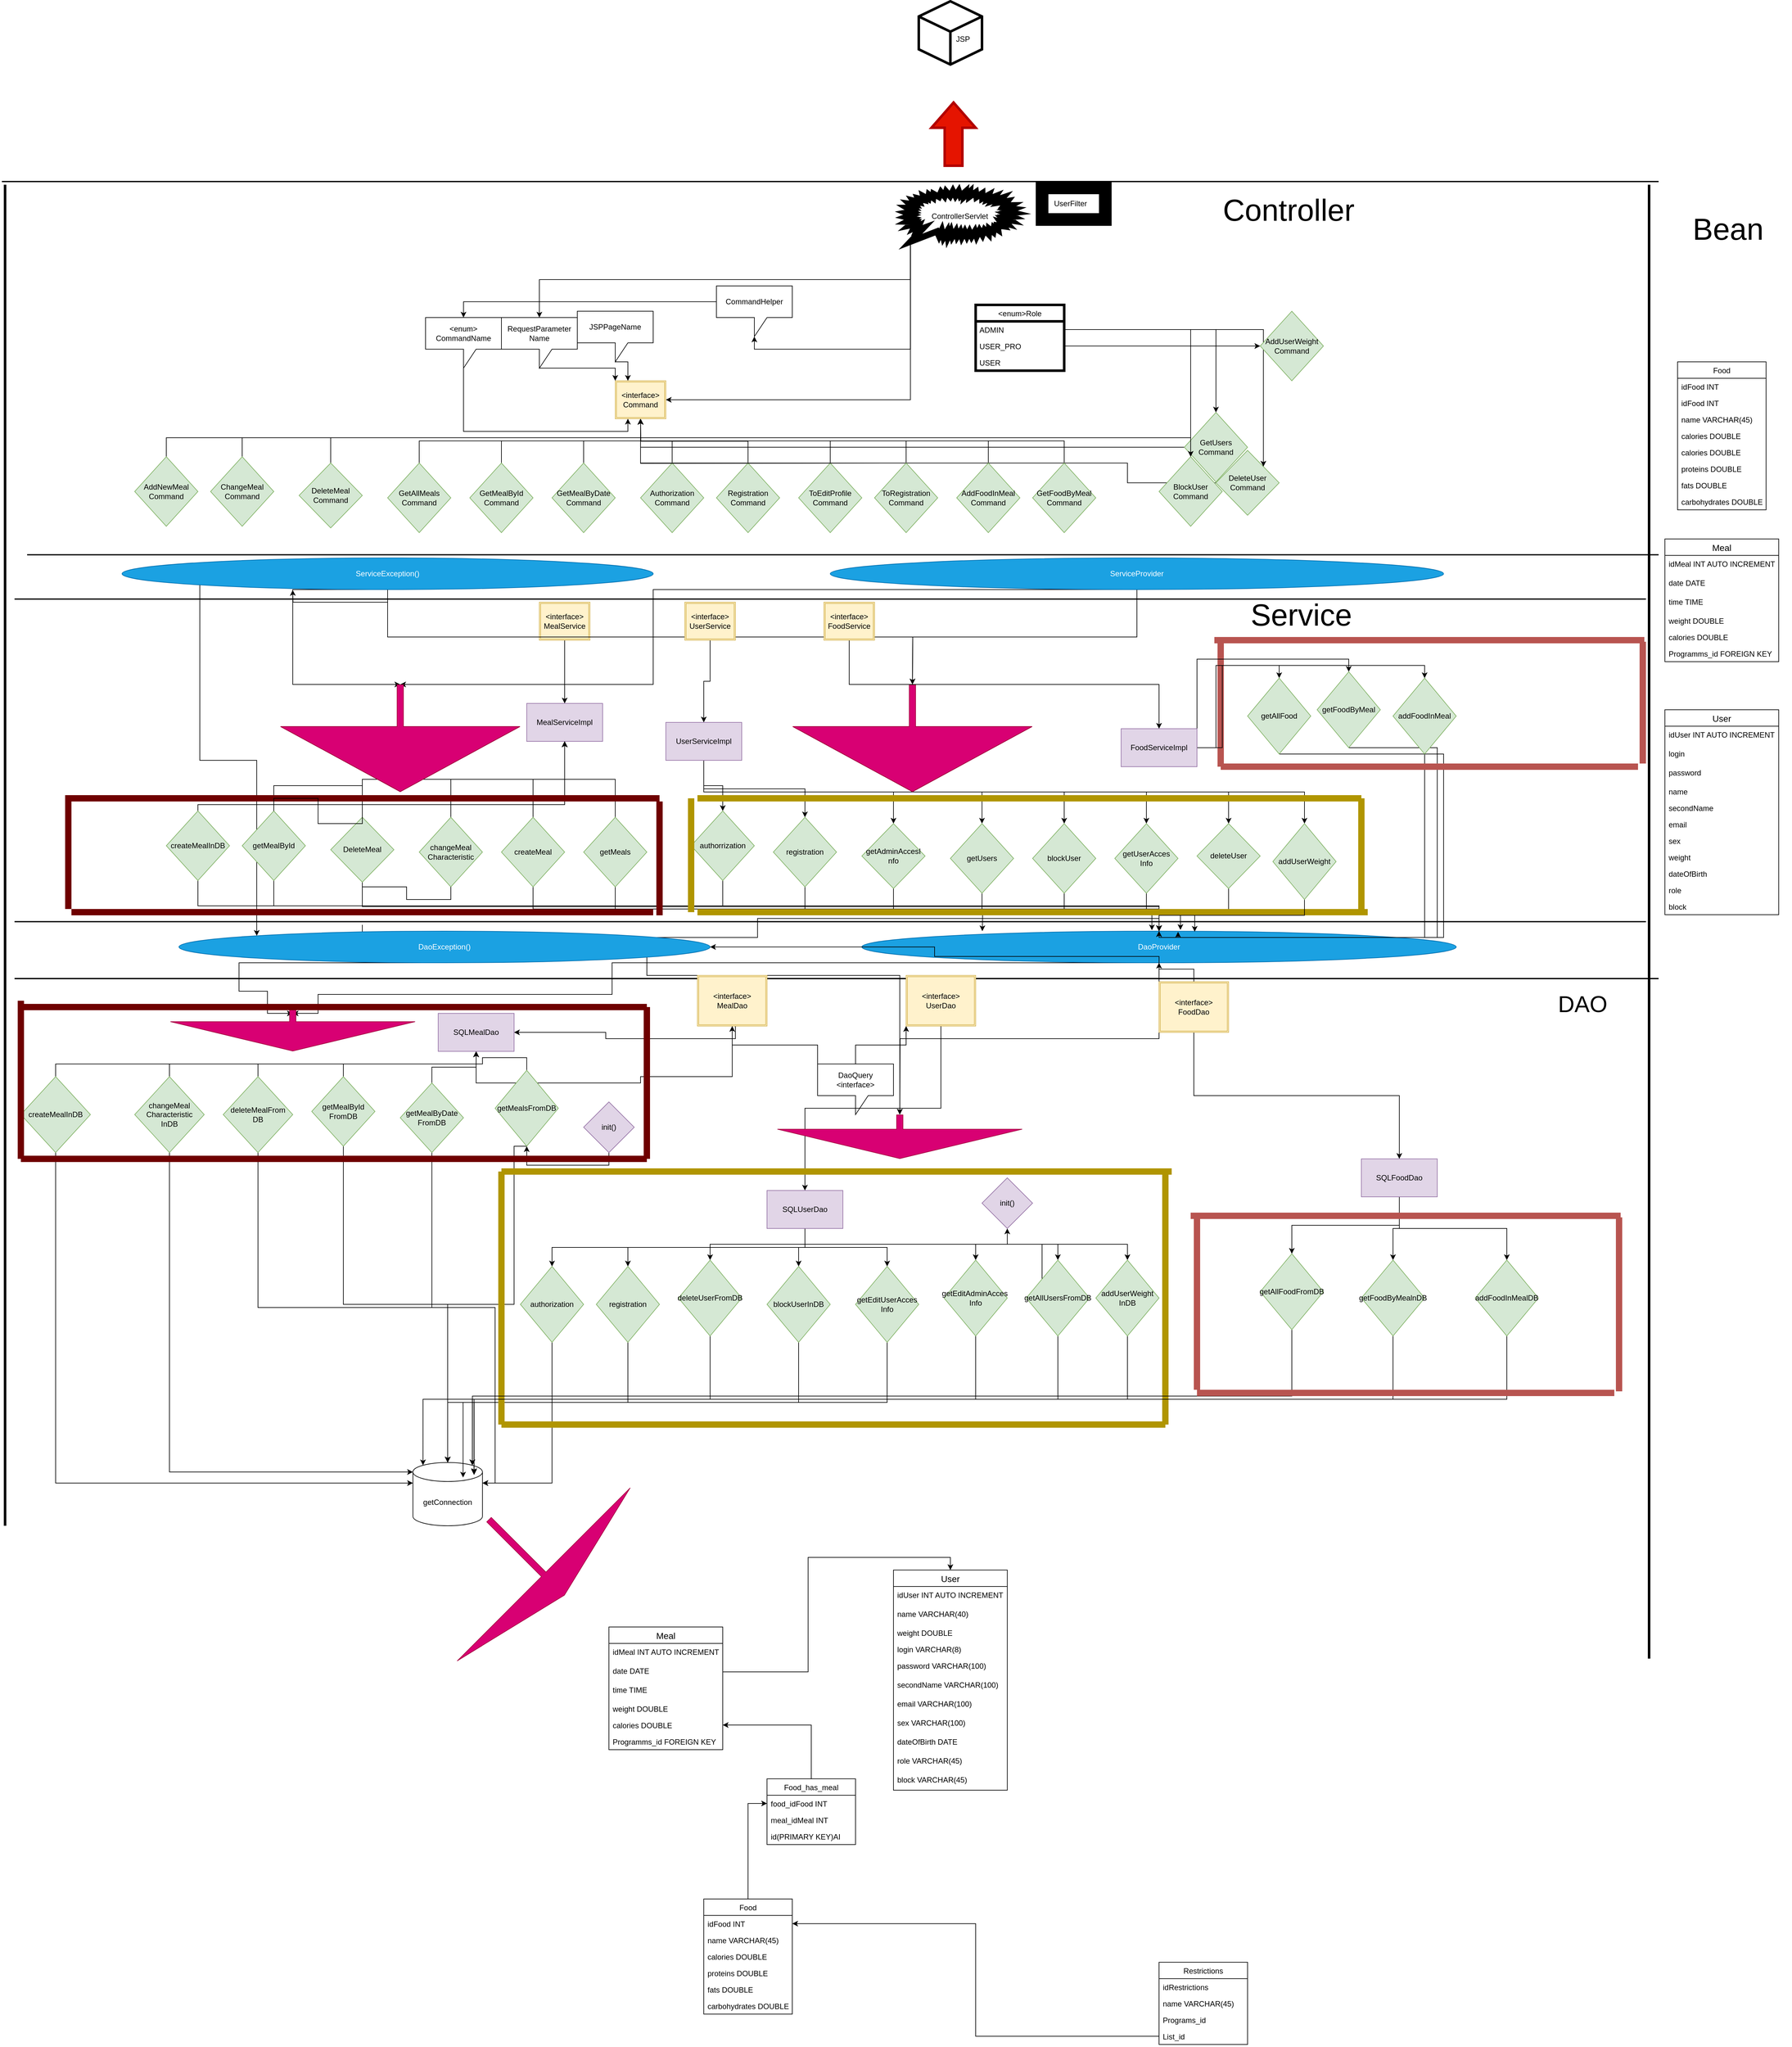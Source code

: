 <mxfile version="15.2.7" type="device"><diagram id="c3yvxUxh3kZcqtM6J-XO" name="Страница 1"><mxGraphModel dx="2091" dy="1761" grid="1" gridSize="10" guides="0" tooltips="1" connect="1" arrows="1" fold="1" page="1" pageScale="1" pageWidth="827" pageHeight="1169" background="none" math="0" shadow="0"><root><mxCell id="0"/><mxCell id="1" parent="0"/><mxCell id="IwB0xw7IcmiuPdc_JEfO-2" style="edgeStyle=orthogonalEdgeStyle;rounded=0;orthogonalLoop=1;jettySize=auto;html=1;exitX=0.5;exitY=1;exitDx=0;exitDy=0;entryX=0.5;entryY=1;entryDx=0;entryDy=0;" parent="1" source="-x_6yDWP8HHU-Ib0mkeb-3" target="Pwz-YLJkzws4ze8zwUJu-18" edge="1"><mxGeometry relative="1" as="geometry"/></mxCell><mxCell id="-x_6yDWP8HHU-Ib0mkeb-3" value="init()" style="rhombus;whiteSpace=wrap;html=1;fillColor=#e1d5e7;strokeColor=#9673a6;" parent="1" vertex="1"><mxGeometry x="490" y="1080" width="80" height="80" as="geometry"/></mxCell><mxCell id="-x_6yDWP8HHU-Ib0mkeb-27" style="edgeStyle=orthogonalEdgeStyle;curved=0;rounded=1;orthogonalLoop=1;jettySize=auto;html=1;exitX=0.5;exitY=1;exitDx=0;exitDy=0;entryX=0.5;entryY=0;entryDx=0;entryDy=0;" parent="1" source="-x_6yDWP8HHU-Ib0mkeb-16" target="-x_6yDWP8HHU-Ib0mkeb-22" edge="1"><mxGeometry relative="1" as="geometry"/></mxCell><mxCell id="-x_6yDWP8HHU-Ib0mkeb-16" value="&amp;lt;interface&amp;gt;&lt;br&gt;MealService" style="shape=ext;double=1;rounded=0;whiteSpace=wrap;html=1;fillColor=#fff2cc;strokeColor=#d6b656;" parent="1" vertex="1"><mxGeometry x="420" y="290" width="80" height="60" as="geometry"/></mxCell><mxCell id="-x_6yDWP8HHU-Ib0mkeb-22" value="MealServiceImpl" style="rounded=0;whiteSpace=wrap;html=1;fillColor=#e1d5e7;strokeColor=#9673a6;" parent="1" vertex="1"><mxGeometry x="400" y="450" width="120" height="60" as="geometry"/></mxCell><mxCell id="IwB0xw7IcmiuPdc_JEfO-19" style="edgeStyle=orthogonalEdgeStyle;rounded=0;orthogonalLoop=1;jettySize=auto;html=1;exitX=0.5;exitY=0;exitDx=0;exitDy=0;entryX=0.5;entryY=1;entryDx=0;entryDy=0;" parent="1" source="-x_6yDWP8HHU-Ib0mkeb-24" target="-x_6yDWP8HHU-Ib0mkeb-22" edge="1"><mxGeometry relative="1" as="geometry"/></mxCell><mxCell id="IwB0xw7IcmiuPdc_JEfO-25" style="edgeStyle=orthogonalEdgeStyle;rounded=0;orthogonalLoop=1;jettySize=auto;html=1;exitX=0.5;exitY=1;exitDx=0;exitDy=0;entryX=0.488;entryY=-0.029;entryDx=0;entryDy=0;entryPerimeter=0;" parent="1" source="-x_6yDWP8HHU-Ib0mkeb-24" target="Pwz-YLJkzws4ze8zwUJu-2" edge="1"><mxGeometry relative="1" as="geometry"/></mxCell><mxCell id="-x_6yDWP8HHU-Ib0mkeb-24" value="createMeal" style="rhombus;whiteSpace=wrap;html=1;rounded=0;fillColor=#d5e8d4;strokeColor=#82b366;" parent="1" vertex="1"><mxGeometry x="360" y="630" width="100" height="110" as="geometry"/></mxCell><mxCell id="IwB0xw7IcmiuPdc_JEfO-20" style="edgeStyle=orthogonalEdgeStyle;rounded=0;orthogonalLoop=1;jettySize=auto;html=1;exitX=0.5;exitY=0;exitDx=0;exitDy=0;entryX=0.5;entryY=1;entryDx=0;entryDy=0;" parent="1" source="-x_6yDWP8HHU-Ib0mkeb-25" target="-x_6yDWP8HHU-Ib0mkeb-22" edge="1"><mxGeometry relative="1" as="geometry"/></mxCell><mxCell id="IwB0xw7IcmiuPdc_JEfO-26" style="edgeStyle=orthogonalEdgeStyle;rounded=0;orthogonalLoop=1;jettySize=auto;html=1;exitX=0.5;exitY=1;exitDx=0;exitDy=0;entryX=0.5;entryY=0;entryDx=0;entryDy=0;startArrow=none;" parent="1" source="bWzcRr-6WX1eiUx0jvaK-110" target="Pwz-YLJkzws4ze8zwUJu-2" edge="1"><mxGeometry relative="1" as="geometry"/></mxCell><mxCell id="-x_6yDWP8HHU-Ib0mkeb-25" value="changeMeal&lt;br&gt;Characteristic" style="rhombus;whiteSpace=wrap;html=1;rounded=0;fillColor=#d5e8d4;strokeColor=#82b366;" parent="1" vertex="1"><mxGeometry x="230" y="630" width="100" height="110" as="geometry"/></mxCell><mxCell id="IwB0xw7IcmiuPdc_JEfO-21" style="edgeStyle=orthogonalEdgeStyle;rounded=0;orthogonalLoop=1;jettySize=auto;html=1;exitX=0.5;exitY=0;exitDx=0;exitDy=0;entryX=0.5;entryY=1;entryDx=0;entryDy=0;" parent="1" source="-x_6yDWP8HHU-Ib0mkeb-40" target="-x_6yDWP8HHU-Ib0mkeb-22" edge="1"><mxGeometry relative="1" as="geometry"/></mxCell><mxCell id="IwB0xw7IcmiuPdc_JEfO-27" style="edgeStyle=orthogonalEdgeStyle;rounded=0;orthogonalLoop=1;jettySize=auto;html=1;exitX=0.5;exitY=1;exitDx=0;exitDy=0;entryX=0.5;entryY=0;entryDx=0;entryDy=0;" parent="1" source="-x_6yDWP8HHU-Ib0mkeb-40" target="Pwz-YLJkzws4ze8zwUJu-2" edge="1"><mxGeometry relative="1" as="geometry"/></mxCell><mxCell id="-x_6yDWP8HHU-Ib0mkeb-40" value="DeleteMeal" style="rhombus;whiteSpace=wrap;html=1;rounded=0;fillColor=#d5e8d4;strokeColor=#82b366;" parent="1" vertex="1"><mxGeometry x="90" y="630" width="100" height="102.5" as="geometry"/></mxCell><mxCell id="-x_6yDWP8HHU-Ib0mkeb-44" value="" style="line;strokeWidth=2;html=1;rounded=0;" parent="1" vertex="1"><mxGeometry x="-430" y="-380" width="2620" height="10" as="geometry"/></mxCell><mxCell id="-x_6yDWP8HHU-Ib0mkeb-45" value="" style="line;strokeWidth=2;html=1;rounded=0;" parent="1" vertex="1"><mxGeometry x="-410" y="790" width="2580" height="10" as="geometry"/></mxCell><mxCell id="bCsFz-7SM2GW4BfeGcmT-1" value="" style="line;strokeWidth=4;direction=south;html=1;perimeter=backbonePerimeter;points=[];outlineConnect=0;" parent="1" vertex="1"><mxGeometry x="2170" y="-370" width="10" height="2330" as="geometry"/></mxCell><mxCell id="Pwz-YLJkzws4ze8zwUJu-1" value="" style="line;strokeWidth=2;html=1;rounded=0;" parent="1" vertex="1"><mxGeometry x="-410" y="880" width="2600" height="10" as="geometry"/></mxCell><mxCell id="IwB0xw7IcmiuPdc_JEfO-30" style="edgeStyle=orthogonalEdgeStyle;rounded=0;orthogonalLoop=1;jettySize=auto;html=1;exitX=0.5;exitY=1;exitDx=0;exitDy=0;" parent="1" source="Pwz-YLJkzws4ze8zwUJu-2" edge="1"><mxGeometry relative="1" as="geometry"><mxPoint x="30" y="940" as="targetPoint"/><Array as="points"><mxPoint x="535" y="910"/><mxPoint x="70" y="910"/><mxPoint x="70" y="940"/></Array></mxGeometry></mxCell><mxCell id="bWzcRr-6WX1eiUx0jvaK-75" style="edgeStyle=orthogonalEdgeStyle;rounded=0;orthogonalLoop=1;jettySize=auto;html=1;exitX=0.5;exitY=1;exitDx=0;exitDy=0;" parent="1" source="Pwz-YLJkzws4ze8zwUJu-2" edge="1"><mxGeometry relative="1" as="geometry"><mxPoint x="990" y="1100" as="targetPoint"/></mxGeometry></mxCell><mxCell id="Pwz-YLJkzws4ze8zwUJu-2" value="DaoProvider" style="ellipse;whiteSpace=wrap;html=1;fillColor=#1ba1e2;strokeColor=#006EAF;fontColor=#ffffff;" parent="1" vertex="1"><mxGeometry x="930" y="810" width="940" height="50" as="geometry"/></mxCell><mxCell id="Pwz-YLJkzws4ze8zwUJu-3" value="" style="line;strokeWidth=2;html=1;rounded=0;" parent="1" vertex="1"><mxGeometry x="-410" y="280" width="2580" height="10" as="geometry"/></mxCell><mxCell id="IwB0xw7IcmiuPdc_JEfO-102" style="edgeStyle=orthogonalEdgeStyle;rounded=0;orthogonalLoop=1;jettySize=auto;html=1;exitX=0.5;exitY=1;exitDx=0;exitDy=0;" parent="1" source="Pwz-YLJkzws4ze8zwUJu-4" edge="1"><mxGeometry relative="1" as="geometry"><mxPoint x="200" y="420" as="targetPoint"/><Array as="points"><mxPoint x="600" y="420"/></Array></mxGeometry></mxCell><mxCell id="bWzcRr-6WX1eiUx0jvaK-109" style="edgeStyle=orthogonalEdgeStyle;rounded=0;orthogonalLoop=1;jettySize=auto;html=1;exitX=0.5;exitY=1;exitDx=0;exitDy=0;" parent="1" source="Pwz-YLJkzws4ze8zwUJu-4" edge="1"><mxGeometry relative="1" as="geometry"><mxPoint x="1010" y="420" as="targetPoint"/></mxGeometry></mxCell><mxCell id="Pwz-YLJkzws4ze8zwUJu-4" value="ServiceProvider" style="ellipse;whiteSpace=wrap;html=1;fillColor=#1ba1e2;strokeColor=#006EAF;fontColor=#ffffff;" parent="1" vertex="1"><mxGeometry x="880" y="220" width="970" height="50" as="geometry"/></mxCell><mxCell id="IwB0xw7IcmiuPdc_JEfO-98" style="edgeStyle=orthogonalEdgeStyle;rounded=0;orthogonalLoop=1;jettySize=auto;html=1;exitX=0.5;exitY=1;exitDx=0;exitDy=0;" parent="1" source="Pwz-YLJkzws4ze8zwUJu-9" edge="1"><mxGeometry relative="1" as="geometry"><mxPoint x="30" y="940" as="targetPoint"/><Array as="points"><mxPoint x="-55" y="905"/><mxPoint x="-10" y="905"/><mxPoint x="-10" y="940"/></Array></mxGeometry></mxCell><mxCell id="bWzcRr-6WX1eiUx0jvaK-76" style="edgeStyle=orthogonalEdgeStyle;rounded=0;orthogonalLoop=1;jettySize=auto;html=1;exitX=1;exitY=0.5;exitDx=0;exitDy=0;" parent="1" source="Pwz-YLJkzws4ze8zwUJu-9" edge="1"><mxGeometry relative="1" as="geometry"><mxPoint x="990" y="1100" as="targetPoint"/><Array as="points"><mxPoint x="590" y="880"/><mxPoint x="990" y="880"/></Array></mxGeometry></mxCell><mxCell id="Pwz-YLJkzws4ze8zwUJu-9" value="DaoException()" style="ellipse;whiteSpace=wrap;html=1;fillColor=#1ba1e2;strokeColor=#006EAF;fontColor=#ffffff;" parent="1" vertex="1"><mxGeometry x="-150" y="810" width="840" height="50" as="geometry"/></mxCell><mxCell id="IwB0xw7IcmiuPdc_JEfO-100" style="edgeStyle=orthogonalEdgeStyle;rounded=0;orthogonalLoop=1;jettySize=auto;html=1;exitX=0.5;exitY=1;exitDx=0;exitDy=0;" parent="1" source="Pwz-YLJkzws4ze8zwUJu-10" edge="1"><mxGeometry relative="1" as="geometry"><mxPoint x="29.857" y="270.714" as="targetPoint"/></mxGeometry></mxCell><mxCell id="IwB0xw7IcmiuPdc_JEfO-101" style="edgeStyle=orthogonalEdgeStyle;rounded=0;orthogonalLoop=1;jettySize=auto;html=1;exitX=0.5;exitY=1;exitDx=0;exitDy=0;" parent="1" source="Pwz-YLJkzws4ze8zwUJu-10" edge="1"><mxGeometry relative="1" as="geometry"><mxPoint x="200" y="420" as="targetPoint"/><Array as="points"><mxPoint x="30" y="420"/></Array></mxGeometry></mxCell><mxCell id="IwB0xw7IcmiuPdc_JEfO-103" style="edgeStyle=orthogonalEdgeStyle;rounded=0;orthogonalLoop=1;jettySize=auto;html=1;exitX=0;exitY=1;exitDx=0;exitDy=0;entryX=0;entryY=0;entryDx=0;entryDy=0;" parent="1" source="Pwz-YLJkzws4ze8zwUJu-10" target="Pwz-YLJkzws4ze8zwUJu-9" edge="1"><mxGeometry relative="1" as="geometry"/></mxCell><mxCell id="bWzcRr-6WX1eiUx0jvaK-108" style="edgeStyle=orthogonalEdgeStyle;rounded=0;orthogonalLoop=1;jettySize=auto;html=1;exitX=0.5;exitY=1;exitDx=0;exitDy=0;" parent="1" source="Pwz-YLJkzws4ze8zwUJu-10" edge="1"><mxGeometry relative="1" as="geometry"><mxPoint x="1010" y="420" as="targetPoint"/></mxGeometry></mxCell><mxCell id="Pwz-YLJkzws4ze8zwUJu-10" value="ServiceException()" style="ellipse;whiteSpace=wrap;html=1;fillColor=#1ba1e2;strokeColor=#006EAF;fontColor=#ffffff;" parent="1" vertex="1"><mxGeometry x="-240" y="220" width="840" height="50" as="geometry"/></mxCell><mxCell id="Pwz-YLJkzws4ze8zwUJu-12" value="&lt;font style=&quot;font-size: 36px&quot;&gt;DAO&lt;/font&gt;" style="text;html=1;strokeColor=none;fillColor=none;align=center;verticalAlign=middle;whiteSpace=wrap;rounded=0;" parent="1" vertex="1"><mxGeometry x="1960" y="890" width="220" height="70" as="geometry"/></mxCell><mxCell id="Pwz-YLJkzws4ze8zwUJu-13" value="&lt;font style=&quot;font-size: 48px&quot;&gt;Bean&lt;/font&gt;" style="text;html=1;strokeColor=none;fillColor=none;align=center;verticalAlign=middle;whiteSpace=wrap;rounded=0;" parent="1" vertex="1"><mxGeometry x="2200" y="-410" width="200" height="220" as="geometry"/></mxCell><mxCell id="Pwz-YLJkzws4ze8zwUJu-15" value="&lt;font style=&quot;font-size: 48px&quot;&gt;Service&lt;/font&gt;" style="text;html=1;strokeColor=none;fillColor=none;align=center;verticalAlign=middle;whiteSpace=wrap;rounded=0;" parent="1" vertex="1"><mxGeometry x="1560" y="270" width="130" height="80" as="geometry"/></mxCell><mxCell id="IwB0xw7IcmiuPdc_JEfO-14" style="edgeStyle=orthogonalEdgeStyle;rounded=0;orthogonalLoop=1;jettySize=auto;html=1;exitX=0;exitY=0;exitDx=60;exitDy=80;exitPerimeter=0;entryX=1;entryY=0.5;entryDx=0;entryDy=0;startArrow=none;" parent="1" source="Pwz-YLJkzws4ze8zwUJu-17" target="IwB0xw7IcmiuPdc_JEfO-3" edge="1"><mxGeometry relative="1" as="geometry"/></mxCell><mxCell id="bWzcRr-6WX1eiUx0jvaK-70" style="edgeStyle=orthogonalEdgeStyle;rounded=0;orthogonalLoop=1;jettySize=auto;html=1;exitX=0.5;exitY=0;exitDx=0;exitDy=0;exitPerimeter=0;entryX=0;entryY=1;entryDx=0;entryDy=0;" parent="1" source="Pwz-YLJkzws4ze8zwUJu-16" target="bWzcRr-6WX1eiUx0jvaK-23" edge="1"><mxGeometry relative="1" as="geometry"/></mxCell><mxCell id="bWzcRr-6WX1eiUx0jvaK-71" style="edgeStyle=orthogonalEdgeStyle;rounded=0;orthogonalLoop=1;jettySize=auto;html=1;exitX=0;exitY=0;exitDx=0;exitDy=0;exitPerimeter=0;entryX=0.5;entryY=1;entryDx=0;entryDy=0;" parent="1" source="Pwz-YLJkzws4ze8zwUJu-16" target="Pwz-YLJkzws4ze8zwUJu-17" edge="1"><mxGeometry relative="1" as="geometry"/></mxCell><mxCell id="Pwz-YLJkzws4ze8zwUJu-16" value="DaoQuery&lt;br&gt;&amp;lt;interface&amp;gt;" style="shape=callout;whiteSpace=wrap;html=1;perimeter=calloutPerimeter;" parent="1" vertex="1"><mxGeometry x="860" y="1020" width="120" height="80" as="geometry"/></mxCell><mxCell id="IwB0xw7IcmiuPdc_JEfO-4" style="edgeStyle=orthogonalEdgeStyle;rounded=0;orthogonalLoop=1;jettySize=auto;html=1;exitX=0.5;exitY=1;exitDx=0;exitDy=0;entryX=0.5;entryY=0;entryDx=0;entryDy=0;" parent="1" source="Pwz-YLJkzws4ze8zwUJu-17" target="IwB0xw7IcmiuPdc_JEfO-3" edge="1"><mxGeometry relative="1" as="geometry"><Array as="points"><mxPoint x="705" y="1040"/><mxPoint x="580" y="1040"/><mxPoint x="580" y="1050"/><mxPoint x="450" y="1050"/></Array></mxGeometry></mxCell><mxCell id="IwB0xw7IcmiuPdc_JEfO-5" style="edgeStyle=orthogonalEdgeStyle;rounded=0;orthogonalLoop=1;jettySize=auto;html=1;exitX=0.5;exitY=0;exitDx=0;exitDy=0;entryX=0.5;entryY=1;entryDx=0;entryDy=0;" parent="1" source="Pwz-YLJkzws4ze8zwUJu-18" target="IwB0xw7IcmiuPdc_JEfO-3" edge="1"><mxGeometry relative="1" as="geometry"/></mxCell><mxCell id="bWzcRr-6WX1eiUx0jvaK-56" style="edgeStyle=orthogonalEdgeStyle;rounded=0;orthogonalLoop=1;jettySize=auto;html=1;exitX=0.5;exitY=1;exitDx=0;exitDy=0;entryX=0.5;entryY=0;entryDx=0;entryDy=0;entryPerimeter=0;" parent="1" source="Pwz-YLJkzws4ze8zwUJu-18" target="IwB0xw7IcmiuPdc_JEfO-67" edge="1"><mxGeometry relative="1" as="geometry"><Array as="points"><mxPoint x="380" y="1150"/><mxPoint x="380" y="1400"/><mxPoint x="275" y="1400"/></Array></mxGeometry></mxCell><mxCell id="Pwz-YLJkzws4ze8zwUJu-18" value="getMealsFromDB" style="rhombus;whiteSpace=wrap;html=1;rounded=0;fillColor=#d5e8d4;strokeColor=#82b366;rotation=0;" parent="1" vertex="1"><mxGeometry x="350" y="1030" width="100" height="120" as="geometry"/></mxCell><mxCell id="IwB0xw7IcmiuPdc_JEfO-9" style="edgeStyle=orthogonalEdgeStyle;rounded=0;orthogonalLoop=1;jettySize=auto;html=1;exitX=0.5;exitY=0;exitDx=0;exitDy=0;entryX=0.5;entryY=1;entryDx=0;entryDy=0;" parent="1" source="Pwz-YLJkzws4ze8zwUJu-19" target="IwB0xw7IcmiuPdc_JEfO-3" edge="1"><mxGeometry relative="1" as="geometry"/></mxCell><mxCell id="IwB0xw7IcmiuPdc_JEfO-69" style="edgeStyle=orthogonalEdgeStyle;rounded=0;orthogonalLoop=1;jettySize=auto;html=1;exitX=0.5;exitY=1;exitDx=0;exitDy=0;entryX=0;entryY=0;entryDx=0;entryDy=15;entryPerimeter=0;" parent="1" source="Pwz-YLJkzws4ze8zwUJu-19" target="IwB0xw7IcmiuPdc_JEfO-67" edge="1"><mxGeometry relative="1" as="geometry"/></mxCell><mxCell id="Pwz-YLJkzws4ze8zwUJu-19" value="changeMeal&lt;br&gt;Characteristic&lt;br&gt;InDB" style="rhombus;whiteSpace=wrap;html=1;rounded=0;fillColor=#d5e8d4;strokeColor=#82b366;" parent="1" vertex="1"><mxGeometry x="-220" y="1040" width="110" height="120" as="geometry"/></mxCell><mxCell id="IwB0xw7IcmiuPdc_JEfO-10" style="edgeStyle=orthogonalEdgeStyle;rounded=0;orthogonalLoop=1;jettySize=auto;html=1;exitX=0.5;exitY=0;exitDx=0;exitDy=0;entryX=0.5;entryY=1;entryDx=0;entryDy=0;" parent="1" source="Pwz-YLJkzws4ze8zwUJu-20" target="IwB0xw7IcmiuPdc_JEfO-3" edge="1"><mxGeometry relative="1" as="geometry"/></mxCell><mxCell id="IwB0xw7IcmiuPdc_JEfO-68" style="edgeStyle=orthogonalEdgeStyle;rounded=0;orthogonalLoop=1;jettySize=auto;html=1;exitX=0.5;exitY=1;exitDx=0;exitDy=0;entryX=0;entryY=0;entryDx=0;entryDy=32.5;entryPerimeter=0;" parent="1" source="Pwz-YLJkzws4ze8zwUJu-20" target="IwB0xw7IcmiuPdc_JEfO-67" edge="1"><mxGeometry relative="1" as="geometry"/></mxCell><mxCell id="Pwz-YLJkzws4ze8zwUJu-20" value="createMealInDB" style="rhombus;whiteSpace=wrap;html=1;rounded=0;fillColor=#d5e8d4;strokeColor=#82b366;" parent="1" vertex="1"><mxGeometry x="-400" y="1040" width="110" height="120" as="geometry"/></mxCell><mxCell id="IwB0xw7IcmiuPdc_JEfO-6" style="edgeStyle=orthogonalEdgeStyle;rounded=0;orthogonalLoop=1;jettySize=auto;html=1;exitX=0.5;exitY=0;exitDx=0;exitDy=0;entryX=0.5;entryY=1;entryDx=0;entryDy=0;" parent="1" source="Pwz-YLJkzws4ze8zwUJu-22" target="IwB0xw7IcmiuPdc_JEfO-3" edge="1"><mxGeometry relative="1" as="geometry"/></mxCell><mxCell id="IwB0xw7IcmiuPdc_JEfO-72" style="edgeStyle=orthogonalEdgeStyle;rounded=0;orthogonalLoop=1;jettySize=auto;html=1;exitX=0.5;exitY=1;exitDx=0;exitDy=0;entryX=1;entryY=0;entryDx=0;entryDy=32.5;entryPerimeter=0;" parent="1" source="Pwz-YLJkzws4ze8zwUJu-22" target="IwB0xw7IcmiuPdc_JEfO-67" edge="1"><mxGeometry relative="1" as="geometry"/></mxCell><mxCell id="Pwz-YLJkzws4ze8zwUJu-22" value="getMealByDate&lt;br&gt;FromDB" style="rhombus;whiteSpace=wrap;html=1;rounded=0;fillColor=#d5e8d4;strokeColor=#82b366;" parent="1" vertex="1"><mxGeometry x="200" y="1050" width="100" height="110" as="geometry"/></mxCell><mxCell id="IwB0xw7IcmiuPdc_JEfO-7" style="edgeStyle=orthogonalEdgeStyle;rounded=0;orthogonalLoop=1;jettySize=auto;html=1;exitX=0.5;exitY=0;exitDx=0;exitDy=0;entryX=0.5;entryY=1;entryDx=0;entryDy=0;" parent="1" source="Pwz-YLJkzws4ze8zwUJu-23" target="IwB0xw7IcmiuPdc_JEfO-3" edge="1"><mxGeometry relative="1" as="geometry"/></mxCell><mxCell id="IwB0xw7IcmiuPdc_JEfO-71" style="edgeStyle=orthogonalEdgeStyle;rounded=0;orthogonalLoop=1;jettySize=auto;html=1;exitX=0.5;exitY=1;exitDx=0;exitDy=0;entryX=0.5;entryY=0;entryDx=0;entryDy=0;entryPerimeter=0;" parent="1" source="Pwz-YLJkzws4ze8zwUJu-23" target="IwB0xw7IcmiuPdc_JEfO-67" edge="1"><mxGeometry relative="1" as="geometry"/></mxCell><mxCell id="Pwz-YLJkzws4ze8zwUJu-23" value="getMealById&lt;br&gt;FromDB" style="rhombus;whiteSpace=wrap;html=1;rounded=0;fillColor=#d5e8d4;strokeColor=#82b366;" parent="1" vertex="1"><mxGeometry x="60" y="1040" width="100" height="110" as="geometry"/></mxCell><mxCell id="IwB0xw7IcmiuPdc_JEfO-8" style="edgeStyle=orthogonalEdgeStyle;rounded=0;orthogonalLoop=1;jettySize=auto;html=1;exitX=0.5;exitY=0;exitDx=0;exitDy=0;entryX=0.5;entryY=1;entryDx=0;entryDy=0;" parent="1" source="Pwz-YLJkzws4ze8zwUJu-24" target="IwB0xw7IcmiuPdc_JEfO-3" edge="1"><mxGeometry relative="1" as="geometry"/></mxCell><mxCell id="IwB0xw7IcmiuPdc_JEfO-70" style="edgeStyle=orthogonalEdgeStyle;rounded=0;orthogonalLoop=1;jettySize=auto;html=1;exitX=0.5;exitY=1;exitDx=0;exitDy=0;entryX=0.5;entryY=0;entryDx=0;entryDy=0;entryPerimeter=0;" parent="1" source="Pwz-YLJkzws4ze8zwUJu-24" target="IwB0xw7IcmiuPdc_JEfO-67" edge="1"><mxGeometry relative="1" as="geometry"/></mxCell><mxCell id="Pwz-YLJkzws4ze8zwUJu-24" value="deleteMealFrom&lt;br&gt;DB" style="rhombus;whiteSpace=wrap;html=1;rounded=0;fillColor=#d5e8d4;strokeColor=#82b366;" parent="1" vertex="1"><mxGeometry x="-80" y="1040" width="110" height="120" as="geometry"/></mxCell><mxCell id="IwB0xw7IcmiuPdc_JEfO-1" value="" style="line;strokeWidth=4;direction=south;html=1;perimeter=backbonePerimeter;points=[];outlineConnect=0;" parent="1" vertex="1"><mxGeometry x="-430" y="-370" width="10" height="2120" as="geometry"/></mxCell><mxCell id="IwB0xw7IcmiuPdc_JEfO-3" value="SQLMealDao" style="rounded=0;whiteSpace=wrap;html=1;fillColor=#e1d5e7;strokeColor=#9673a6;" parent="1" vertex="1"><mxGeometry x="260" y="940" width="120" height="60" as="geometry"/></mxCell><mxCell id="IwB0xw7IcmiuPdc_JEfO-11" value="&lt;font style=&quot;font-size: 48px&quot;&gt;Controller&lt;/font&gt;" style="text;html=1;strokeColor=none;fillColor=none;align=center;verticalAlign=middle;whiteSpace=wrap;rounded=0;" parent="1" vertex="1"><mxGeometry x="1520" y="-380" width="170" height="100" as="geometry"/></mxCell><mxCell id="IwB0xw7IcmiuPdc_JEfO-23" style="edgeStyle=orthogonalEdgeStyle;rounded=0;orthogonalLoop=1;jettySize=auto;html=1;exitX=0.5;exitY=0;exitDx=0;exitDy=0;entryX=0.5;entryY=1;entryDx=0;entryDy=0;" parent="1" source="IwB0xw7IcmiuPdc_JEfO-15" target="-x_6yDWP8HHU-Ib0mkeb-22" edge="1"><mxGeometry relative="1" as="geometry"><Array as="points"><mxPoint x="-120" y="610"/><mxPoint x="460" y="610"/></Array></mxGeometry></mxCell><mxCell id="IwB0xw7IcmiuPdc_JEfO-29" style="edgeStyle=orthogonalEdgeStyle;rounded=0;orthogonalLoop=1;jettySize=auto;html=1;exitX=0.5;exitY=1;exitDx=0;exitDy=0;entryX=0.5;entryY=0;entryDx=0;entryDy=0;" parent="1" source="IwB0xw7IcmiuPdc_JEfO-15" target="Pwz-YLJkzws4ze8zwUJu-2" edge="1"><mxGeometry relative="1" as="geometry"/></mxCell><mxCell id="IwB0xw7IcmiuPdc_JEfO-15" value="createMealInDB" style="rhombus;whiteSpace=wrap;html=1;rounded=0;fillColor=#d5e8d4;strokeColor=#82b366;" parent="1" vertex="1"><mxGeometry x="-170" y="620" width="100" height="110" as="geometry"/></mxCell><mxCell id="IwB0xw7IcmiuPdc_JEfO-22" style="edgeStyle=orthogonalEdgeStyle;rounded=0;orthogonalLoop=1;jettySize=auto;html=1;exitX=0.5;exitY=0;exitDx=0;exitDy=0;entryX=0.5;entryY=1;entryDx=0;entryDy=0;startArrow=none;" parent="1" source="bWzcRr-6WX1eiUx0jvaK-112" target="-x_6yDWP8HHU-Ib0mkeb-22" edge="1"><mxGeometry relative="1" as="geometry"><Array as="points"><mxPoint y="610"/><mxPoint x="460" y="610"/></Array></mxGeometry></mxCell><mxCell id="IwB0xw7IcmiuPdc_JEfO-28" style="edgeStyle=orthogonalEdgeStyle;rounded=0;orthogonalLoop=1;jettySize=auto;html=1;exitX=0.5;exitY=1;exitDx=0;exitDy=0;" parent="1" source="IwB0xw7IcmiuPdc_JEfO-16" target="Pwz-YLJkzws4ze8zwUJu-2" edge="1"><mxGeometry relative="1" as="geometry"/></mxCell><mxCell id="IwB0xw7IcmiuPdc_JEfO-16" value="getMealById" style="rhombus;whiteSpace=wrap;html=1;rounded=0;fillColor=#d5e8d4;strokeColor=#82b366;" parent="1" vertex="1"><mxGeometry x="-50" y="620" width="100" height="110" as="geometry"/></mxCell><mxCell id="IwB0xw7IcmiuPdc_JEfO-18" style="edgeStyle=orthogonalEdgeStyle;rounded=0;orthogonalLoop=1;jettySize=auto;html=1;exitX=0.5;exitY=0;exitDx=0;exitDy=0;entryX=0.5;entryY=1;entryDx=0;entryDy=0;" parent="1" source="IwB0xw7IcmiuPdc_JEfO-17" target="-x_6yDWP8HHU-Ib0mkeb-22" edge="1"><mxGeometry relative="1" as="geometry"/></mxCell><mxCell id="IwB0xw7IcmiuPdc_JEfO-24" style="edgeStyle=orthogonalEdgeStyle;rounded=0;orthogonalLoop=1;jettySize=auto;html=1;exitX=0.5;exitY=1;exitDx=0;exitDy=0;" parent="1" source="IwB0xw7IcmiuPdc_JEfO-17" target="Pwz-YLJkzws4ze8zwUJu-2" edge="1"><mxGeometry relative="1" as="geometry"/></mxCell><mxCell id="IwB0xw7IcmiuPdc_JEfO-17" value="getMeals" style="rhombus;whiteSpace=wrap;html=1;rounded=0;fillColor=#d5e8d4;strokeColor=#82b366;" parent="1" vertex="1"><mxGeometry x="490" y="630" width="100" height="110" as="geometry"/></mxCell><mxCell id="IwB0xw7IcmiuPdc_JEfO-31" value="" style="shape=flexArrow;endArrow=classic;html=1;endWidth=375.294;endSize=15.118;fillColor=#d80073;strokeColor=#A50040;" parent="1" edge="1"><mxGeometry width="50" height="50" relative="1" as="geometry"><mxPoint x="30" y="930" as="sourcePoint"/><mxPoint x="30" y="1000" as="targetPoint"/><Array as="points"><mxPoint x="30" y="930"/></Array></mxGeometry></mxCell><mxCell id="IwB0xw7IcmiuPdc_JEfO-32" value="" style="shape=flexArrow;endArrow=classic;html=1;endWidth=375.294;endSize=15.118;fillColor=#d80073;strokeColor=#A50040;" parent="1" edge="1"><mxGeometry width="50" height="50" relative="1" as="geometry"><mxPoint x="340" y="1740" as="sourcePoint"/><mxPoint x="460" y="1860" as="targetPoint"/><Array as="points"><mxPoint x="340" y="1740"/></Array></mxGeometry></mxCell><mxCell id="IwB0xw7IcmiuPdc_JEfO-33" value="User" style="swimlane;fontStyle=0;childLayout=stackLayout;horizontal=1;startSize=26;horizontalStack=0;resizeParent=1;resizeParentMax=0;resizeLast=0;collapsible=1;marginBottom=0;align=center;fontSize=14;" parent="1" vertex="1"><mxGeometry x="980" y="1820" width="180" height="348" as="geometry"/></mxCell><mxCell id="IwB0xw7IcmiuPdc_JEfO-34" value="idUser INT AUTO INCREMENT" style="text;strokeColor=none;fillColor=none;spacingLeft=4;spacingRight=4;overflow=hidden;rotatable=0;points=[[0,0.5],[1,0.5]];portConstraint=eastwest;fontSize=12;" parent="IwB0xw7IcmiuPdc_JEfO-33" vertex="1"><mxGeometry y="26" width="180" height="30" as="geometry"/></mxCell><mxCell id="IwB0xw7IcmiuPdc_JEfO-35" value="name VARCHAR(40)" style="text;strokeColor=none;fillColor=none;spacingLeft=4;spacingRight=4;overflow=hidden;rotatable=0;points=[[0,0.5],[1,0.5]];portConstraint=eastwest;fontSize=12;" parent="IwB0xw7IcmiuPdc_JEfO-33" vertex="1"><mxGeometry y="56" width="180" height="30" as="geometry"/></mxCell><mxCell id="IwB0xw7IcmiuPdc_JEfO-36" value="weight DOUBLE" style="text;strokeColor=none;fillColor=none;align=left;verticalAlign=top;spacingLeft=4;spacingRight=4;overflow=hidden;rotatable=0;points=[[0,0.5],[1,0.5]];portConstraint=eastwest;" parent="IwB0xw7IcmiuPdc_JEfO-33" vertex="1"><mxGeometry y="86" width="180" height="26" as="geometry"/></mxCell><mxCell id="IwB0xw7IcmiuPdc_JEfO-37" value="login VARCHAR(8)" style="text;strokeColor=none;fillColor=none;align=left;verticalAlign=top;spacingLeft=4;spacingRight=4;overflow=hidden;rotatable=0;points=[[0,0.5],[1,0.5]];portConstraint=eastwest;" parent="IwB0xw7IcmiuPdc_JEfO-33" vertex="1"><mxGeometry y="112" width="180" height="26" as="geometry"/></mxCell><mxCell id="IwB0xw7IcmiuPdc_JEfO-38" value="password VARCHAR(100)" style="text;strokeColor=none;fillColor=none;spacingLeft=4;spacingRight=4;overflow=hidden;rotatable=0;points=[[0,0.5],[1,0.5]];portConstraint=eastwest;fontSize=12;" parent="IwB0xw7IcmiuPdc_JEfO-33" vertex="1"><mxGeometry y="138" width="180" height="30" as="geometry"/></mxCell><mxCell id="v4Cf9SiHns4Ix4cAMI7v-22" value="secondName VARCHAR(100)" style="text;strokeColor=none;fillColor=none;spacingLeft=4;spacingRight=4;overflow=hidden;rotatable=0;points=[[0,0.5],[1,0.5]];portConstraint=eastwest;fontSize=12;" parent="IwB0xw7IcmiuPdc_JEfO-33" vertex="1"><mxGeometry y="168" width="180" height="30" as="geometry"/></mxCell><mxCell id="v4Cf9SiHns4Ix4cAMI7v-25" value="email VARCHAR(100)" style="text;strokeColor=none;fillColor=none;spacingLeft=4;spacingRight=4;overflow=hidden;rotatable=0;points=[[0,0.5],[1,0.5]];portConstraint=eastwest;fontSize=12;" parent="IwB0xw7IcmiuPdc_JEfO-33" vertex="1"><mxGeometry y="198" width="180" height="30" as="geometry"/></mxCell><mxCell id="v4Cf9SiHns4Ix4cAMI7v-23" value="sex VARCHAR(100)" style="text;strokeColor=none;fillColor=none;spacingLeft=4;spacingRight=4;overflow=hidden;rotatable=0;points=[[0,0.5],[1,0.5]];portConstraint=eastwest;fontSize=12;" parent="IwB0xw7IcmiuPdc_JEfO-33" vertex="1"><mxGeometry y="228" width="180" height="30" as="geometry"/></mxCell><mxCell id="v4Cf9SiHns4Ix4cAMI7v-24" value="dateOfBirth DATE" style="text;strokeColor=none;fillColor=none;spacingLeft=4;spacingRight=4;overflow=hidden;rotatable=0;points=[[0,0.5],[1,0.5]];portConstraint=eastwest;fontSize=12;" parent="IwB0xw7IcmiuPdc_JEfO-33" vertex="1"><mxGeometry y="258" width="180" height="30" as="geometry"/></mxCell><mxCell id="v4Cf9SiHns4Ix4cAMI7v-26" value="role VARCHAR(45)" style="text;strokeColor=none;fillColor=none;spacingLeft=4;spacingRight=4;overflow=hidden;rotatable=0;points=[[0,0.5],[1,0.5]];portConstraint=eastwest;fontSize=12;" parent="IwB0xw7IcmiuPdc_JEfO-33" vertex="1"><mxGeometry y="288" width="180" height="30" as="geometry"/></mxCell><mxCell id="v4Cf9SiHns4Ix4cAMI7v-27" value="block VARCHAR(45)" style="text;strokeColor=none;fillColor=none;spacingLeft=4;spacingRight=4;overflow=hidden;rotatable=0;points=[[0,0.5],[1,0.5]];portConstraint=eastwest;fontSize=12;" parent="IwB0xw7IcmiuPdc_JEfO-33" vertex="1"><mxGeometry y="318" width="180" height="30" as="geometry"/></mxCell><mxCell id="IwB0xw7IcmiuPdc_JEfO-39" value="Meal" style="swimlane;fontStyle=0;childLayout=stackLayout;horizontal=1;startSize=26;horizontalStack=0;resizeParent=1;resizeParentMax=0;resizeLast=0;collapsible=1;marginBottom=0;align=center;fontSize=14;" parent="1" vertex="1"><mxGeometry x="530" y="1910" width="180" height="194" as="geometry"><mxRectangle x="340" y="990" width="60" height="26" as="alternateBounds"/></mxGeometry></mxCell><mxCell id="IwB0xw7IcmiuPdc_JEfO-40" value="idMeal INT AUTO INCREMENT" style="text;strokeColor=none;fillColor=none;spacingLeft=4;spacingRight=4;overflow=hidden;rotatable=0;points=[[0,0.5],[1,0.5]];portConstraint=eastwest;fontSize=12;" parent="IwB0xw7IcmiuPdc_JEfO-39" vertex="1"><mxGeometry y="26" width="180" height="30" as="geometry"/></mxCell><mxCell id="IwB0xw7IcmiuPdc_JEfO-41" value="date DATE" style="text;strokeColor=none;fillColor=none;spacingLeft=4;spacingRight=4;overflow=hidden;rotatable=0;points=[[0,0.5],[1,0.5]];portConstraint=eastwest;fontSize=12;" parent="IwB0xw7IcmiuPdc_JEfO-39" vertex="1"><mxGeometry y="56" width="180" height="30" as="geometry"/></mxCell><mxCell id="IwB0xw7IcmiuPdc_JEfO-42" value="time TIME &#10;" style="text;strokeColor=none;fillColor=none;spacingLeft=4;spacingRight=4;overflow=hidden;rotatable=0;points=[[0,0.5],[1,0.5]];portConstraint=eastwest;fontSize=12;" parent="IwB0xw7IcmiuPdc_JEfO-39" vertex="1"><mxGeometry y="86" width="180" height="30" as="geometry"/></mxCell><mxCell id="IwB0xw7IcmiuPdc_JEfO-43" value="weight DOUBLE" style="text;strokeColor=none;fillColor=none;align=left;verticalAlign=top;spacingLeft=4;spacingRight=4;overflow=hidden;rotatable=0;points=[[0,0.5],[1,0.5]];portConstraint=eastwest;" parent="IwB0xw7IcmiuPdc_JEfO-39" vertex="1"><mxGeometry y="116" width="180" height="26" as="geometry"/></mxCell><mxCell id="IwB0xw7IcmiuPdc_JEfO-44" value="calories DOUBLE&#10;" style="text;strokeColor=none;fillColor=none;align=left;verticalAlign=top;spacingLeft=4;spacingRight=4;overflow=hidden;rotatable=0;points=[[0,0.5],[1,0.5]];portConstraint=eastwest;" parent="IwB0xw7IcmiuPdc_JEfO-39" vertex="1"><mxGeometry y="142" width="180" height="26" as="geometry"/></mxCell><mxCell id="IwB0xw7IcmiuPdc_JEfO-45" value="Programms_id FOREIGN KEY" style="text;strokeColor=none;fillColor=none;align=left;verticalAlign=top;spacingLeft=4;spacingRight=4;overflow=hidden;rotatable=0;points=[[0,0.5],[1,0.5]];portConstraint=eastwest;" parent="IwB0xw7IcmiuPdc_JEfO-39" vertex="1"><mxGeometry y="168" width="180" height="26" as="geometry"/></mxCell><mxCell id="IwB0xw7IcmiuPdc_JEfO-51" value="Restrictions" style="swimlane;fontStyle=0;childLayout=stackLayout;horizontal=1;startSize=26;horizontalStack=0;resizeParent=1;resizeParentMax=0;resizeLast=0;collapsible=1;marginBottom=0;" parent="1" vertex="1"><mxGeometry x="1400" y="2440" width="140" height="130" as="geometry"/></mxCell><mxCell id="IwB0xw7IcmiuPdc_JEfO-52" value="idRestrictions&#10;" style="text;strokeColor=none;fillColor=none;align=left;verticalAlign=top;spacingLeft=4;spacingRight=4;overflow=hidden;rotatable=0;points=[[0,0.5],[1,0.5]];portConstraint=eastwest;" parent="IwB0xw7IcmiuPdc_JEfO-51" vertex="1"><mxGeometry y="26" width="140" height="26" as="geometry"/></mxCell><mxCell id="IwB0xw7IcmiuPdc_JEfO-53" value="name VARCHAR(45)&#10;" style="text;strokeColor=none;fillColor=none;align=left;verticalAlign=top;spacingLeft=4;spacingRight=4;overflow=hidden;rotatable=0;points=[[0,0.5],[1,0.5]];portConstraint=eastwest;" parent="IwB0xw7IcmiuPdc_JEfO-51" vertex="1"><mxGeometry y="52" width="140" height="26" as="geometry"/></mxCell><mxCell id="IwB0xw7IcmiuPdc_JEfO-54" value="Programs_id" style="text;strokeColor=none;fillColor=none;align=left;verticalAlign=top;spacingLeft=4;spacingRight=4;overflow=hidden;rotatable=0;points=[[0,0.5],[1,0.5]];portConstraint=eastwest;" parent="IwB0xw7IcmiuPdc_JEfO-51" vertex="1"><mxGeometry y="78" width="140" height="26" as="geometry"/></mxCell><mxCell id="IwB0xw7IcmiuPdc_JEfO-55" value="List_id" style="text;strokeColor=none;fillColor=none;align=left;verticalAlign=top;spacingLeft=4;spacingRight=4;overflow=hidden;rotatable=0;points=[[0,0.5],[1,0.5]];portConstraint=eastwest;" parent="IwB0xw7IcmiuPdc_JEfO-51" vertex="1"><mxGeometry y="104" width="140" height="26" as="geometry"/></mxCell><mxCell id="v4Cf9SiHns4Ix4cAMI7v-19" style="edgeStyle=orthogonalEdgeStyle;rounded=0;orthogonalLoop=1;jettySize=auto;html=1;exitX=0.5;exitY=0;exitDx=0;exitDy=0;entryX=0;entryY=0.5;entryDx=0;entryDy=0;" parent="1" source="IwB0xw7IcmiuPdc_JEfO-56" target="v4Cf9SiHns4Ix4cAMI7v-15" edge="1"><mxGeometry relative="1" as="geometry"/></mxCell><mxCell id="IwB0xw7IcmiuPdc_JEfO-56" value="Food" style="swimlane;fontStyle=0;childLayout=stackLayout;horizontal=1;startSize=26;horizontalStack=0;resizeParent=1;resizeParentMax=0;resizeLast=0;collapsible=1;marginBottom=0;" parent="1" vertex="1"><mxGeometry x="680" y="2340" width="140" height="182" as="geometry"/></mxCell><mxCell id="IwB0xw7IcmiuPdc_JEfO-57" value="idFood INT" style="text;strokeColor=none;fillColor=none;align=left;verticalAlign=top;spacingLeft=4;spacingRight=4;overflow=hidden;rotatable=0;points=[[0,0.5],[1,0.5]];portConstraint=eastwest;" parent="IwB0xw7IcmiuPdc_JEfO-56" vertex="1"><mxGeometry y="26" width="140" height="26" as="geometry"/></mxCell><mxCell id="IwB0xw7IcmiuPdc_JEfO-58" value="name VARCHAR(45)" style="text;strokeColor=none;fillColor=none;align=left;verticalAlign=top;spacingLeft=4;spacingRight=4;overflow=hidden;rotatable=0;points=[[0,0.5],[1,0.5]];portConstraint=eastwest;" parent="IwB0xw7IcmiuPdc_JEfO-56" vertex="1"><mxGeometry y="52" width="140" height="26" as="geometry"/></mxCell><mxCell id="IwB0xw7IcmiuPdc_JEfO-59" value="calories DOUBLE" style="text;strokeColor=none;fillColor=none;align=left;verticalAlign=top;spacingLeft=4;spacingRight=4;overflow=hidden;rotatable=0;points=[[0,0.5],[1,0.5]];portConstraint=eastwest;" parent="IwB0xw7IcmiuPdc_JEfO-56" vertex="1"><mxGeometry y="78" width="140" height="26" as="geometry"/></mxCell><mxCell id="v4Cf9SiHns4Ix4cAMI7v-9" value="proteins DOUBLE" style="text;strokeColor=none;fillColor=none;align=left;verticalAlign=top;spacingLeft=4;spacingRight=4;overflow=hidden;rotatable=0;points=[[0,0.5],[1,0.5]];portConstraint=eastwest;" parent="IwB0xw7IcmiuPdc_JEfO-56" vertex="1"><mxGeometry y="104" width="140" height="26" as="geometry"/></mxCell><mxCell id="v4Cf9SiHns4Ix4cAMI7v-8" value="fats DOUBLE" style="text;strokeColor=none;fillColor=none;align=left;verticalAlign=top;spacingLeft=4;spacingRight=4;overflow=hidden;rotatable=0;points=[[0,0.5],[1,0.5]];portConstraint=eastwest;" parent="IwB0xw7IcmiuPdc_JEfO-56" vertex="1"><mxGeometry y="130" width="140" height="26" as="geometry"/></mxCell><mxCell id="v4Cf9SiHns4Ix4cAMI7v-10" value="carbohydrates DOUBLE" style="text;strokeColor=none;fillColor=none;align=left;verticalAlign=top;spacingLeft=4;spacingRight=4;overflow=hidden;rotatable=0;points=[[0,0.5],[1,0.5]];portConstraint=eastwest;" parent="IwB0xw7IcmiuPdc_JEfO-56" vertex="1"><mxGeometry y="156" width="140" height="26" as="geometry"/></mxCell><mxCell id="IwB0xw7IcmiuPdc_JEfO-64" style="edgeStyle=orthogonalEdgeStyle;rounded=0;orthogonalLoop=1;jettySize=auto;html=1;exitX=0;exitY=0.5;exitDx=0;exitDy=0;entryX=1;entryY=0.5;entryDx=0;entryDy=0;" parent="1" source="IwB0xw7IcmiuPdc_JEfO-55" target="IwB0xw7IcmiuPdc_JEfO-57" edge="1"><mxGeometry relative="1" as="geometry"/></mxCell><mxCell id="IwB0xw7IcmiuPdc_JEfO-67" value="getConnection" style="shape=cylinder3;whiteSpace=wrap;html=1;boundedLbl=1;backgroundOutline=1;size=15;" parent="1" vertex="1"><mxGeometry x="220" y="1650" width="110" height="100" as="geometry"/></mxCell><mxCell id="IwB0xw7IcmiuPdc_JEfO-75" value="" style="line;strokeWidth=2;html=1;rounded=0;" parent="1" vertex="1"><mxGeometry x="-390" y="210" width="2580" height="10" as="geometry"/></mxCell><mxCell id="bWzcRr-6WX1eiUx0jvaK-144" style="edgeStyle=orthogonalEdgeStyle;rounded=0;orthogonalLoop=1;jettySize=auto;html=1;exitX=0.5;exitY=0;exitDx=0;exitDy=0;entryX=0.5;entryY=1;entryDx=0;entryDy=0;" parent="1" source="IwB0xw7IcmiuPdc_JEfO-76" target="bWzcRr-6WX1eiUx0jvaK-134" edge="1"><mxGeometry relative="1" as="geometry"/></mxCell><mxCell id="IwB0xw7IcmiuPdc_JEfO-76" value="GetMealById&lt;br&gt;Command" style="rhombus;whiteSpace=wrap;html=1;rounded=0;fillColor=#d5e8d4;strokeColor=#82b366;" parent="1" vertex="1"><mxGeometry x="310" y="70" width="100" height="110" as="geometry"/></mxCell><mxCell id="bWzcRr-6WX1eiUx0jvaK-143" style="edgeStyle=orthogonalEdgeStyle;rounded=0;orthogonalLoop=1;jettySize=auto;html=1;exitX=0.5;exitY=0;exitDx=0;exitDy=0;entryX=0.5;entryY=1;entryDx=0;entryDy=0;" parent="1" source="IwB0xw7IcmiuPdc_JEfO-77" target="bWzcRr-6WX1eiUx0jvaK-134" edge="1"><mxGeometry relative="1" as="geometry"/></mxCell><mxCell id="IwB0xw7IcmiuPdc_JEfO-77" value="GetAllMeals&lt;br&gt;Command" style="rhombus;whiteSpace=wrap;html=1;rounded=0;fillColor=#d5e8d4;strokeColor=#82b366;" parent="1" vertex="1"><mxGeometry x="180" y="70" width="100" height="110" as="geometry"/></mxCell><mxCell id="bWzcRr-6WX1eiUx0jvaK-142" style="edgeStyle=orthogonalEdgeStyle;rounded=0;orthogonalLoop=1;jettySize=auto;html=1;exitX=0.5;exitY=0;exitDx=0;exitDy=0;entryX=0.5;entryY=1;entryDx=0;entryDy=0;" parent="1" source="IwB0xw7IcmiuPdc_JEfO-78" target="bWzcRr-6WX1eiUx0jvaK-134" edge="1"><mxGeometry relative="1" as="geometry"><Array as="points"><mxPoint x="90" y="30"/><mxPoint x="580" y="30"/></Array></mxGeometry></mxCell><mxCell id="IwB0xw7IcmiuPdc_JEfO-78" value="DeleteMeal&lt;br&gt;Command" style="rhombus;whiteSpace=wrap;html=1;rounded=0;fillColor=#d5e8d4;strokeColor=#82b366;" parent="1" vertex="1"><mxGeometry x="40" y="70" width="100" height="102.5" as="geometry"/></mxCell><mxCell id="bWzcRr-6WX1eiUx0jvaK-140" style="edgeStyle=orthogonalEdgeStyle;rounded=0;orthogonalLoop=1;jettySize=auto;html=1;exitX=0.5;exitY=0;exitDx=0;exitDy=0;entryX=0.5;entryY=1;entryDx=0;entryDy=0;" parent="1" source="IwB0xw7IcmiuPdc_JEfO-79" target="bWzcRr-6WX1eiUx0jvaK-134" edge="1"><mxGeometry relative="1" as="geometry"/></mxCell><mxCell id="IwB0xw7IcmiuPdc_JEfO-79" value="AddNewMeal&lt;br&gt;Command" style="rhombus;whiteSpace=wrap;html=1;rounded=0;fillColor=#d5e8d4;strokeColor=#82b366;" parent="1" vertex="1"><mxGeometry x="-220" y="60" width="100" height="110" as="geometry"/></mxCell><mxCell id="bWzcRr-6WX1eiUx0jvaK-141" style="edgeStyle=orthogonalEdgeStyle;rounded=0;orthogonalLoop=1;jettySize=auto;html=1;exitX=0.5;exitY=0;exitDx=0;exitDy=0;entryX=0.5;entryY=1;entryDx=0;entryDy=0;" parent="1" source="IwB0xw7IcmiuPdc_JEfO-80" target="bWzcRr-6WX1eiUx0jvaK-134" edge="1"><mxGeometry relative="1" as="geometry"/></mxCell><mxCell id="IwB0xw7IcmiuPdc_JEfO-80" value="ChangeMeal&lt;br&gt;Command" style="rhombus;whiteSpace=wrap;html=1;rounded=0;fillColor=#d5e8d4;strokeColor=#82b366;" parent="1" vertex="1"><mxGeometry x="-100" y="60" width="100" height="110" as="geometry"/></mxCell><mxCell id="bWzcRr-6WX1eiUx0jvaK-145" style="edgeStyle=orthogonalEdgeStyle;rounded=0;orthogonalLoop=1;jettySize=auto;html=1;exitX=0.5;exitY=0;exitDx=0;exitDy=0;entryX=0.5;entryY=1;entryDx=0;entryDy=0;" parent="1" source="IwB0xw7IcmiuPdc_JEfO-81" target="bWzcRr-6WX1eiUx0jvaK-134" edge="1"><mxGeometry relative="1" as="geometry"/></mxCell><mxCell id="IwB0xw7IcmiuPdc_JEfO-81" value="GetMealByDate&lt;br&gt;Command" style="rhombus;whiteSpace=wrap;html=1;rounded=0;fillColor=#d5e8d4;strokeColor=#82b366;" parent="1" vertex="1"><mxGeometry x="440" y="70" width="100" height="110" as="geometry"/></mxCell><mxCell id="IwB0xw7IcmiuPdc_JEfO-99" value="" style="shape=flexArrow;endArrow=classic;html=1;endWidth=367.143;endSize=33.957;fillColor=#d80073;strokeColor=#A50040;" parent="1" edge="1"><mxGeometry width="50" height="50" relative="1" as="geometry"><mxPoint x="200" y="420" as="sourcePoint"/><mxPoint x="200" y="590" as="targetPoint"/><Array as="points"><mxPoint x="200" y="460"/><mxPoint x="200" y="420"/></Array></mxGeometry></mxCell><mxCell id="bWzcRr-6WX1eiUx0jvaK-1" value="Meal" style="swimlane;fontStyle=0;childLayout=stackLayout;horizontal=1;startSize=26;horizontalStack=0;resizeParent=1;resizeParentMax=0;resizeLast=0;collapsible=1;marginBottom=0;align=center;fontSize=14;" parent="1" vertex="1"><mxGeometry x="2200" y="190" width="180" height="194" as="geometry"><mxRectangle x="340" y="990" width="60" height="26" as="alternateBounds"/></mxGeometry></mxCell><mxCell id="bWzcRr-6WX1eiUx0jvaK-2" value="idMeal INT AUTO INCREMENT" style="text;strokeColor=none;fillColor=none;spacingLeft=4;spacingRight=4;overflow=hidden;rotatable=0;points=[[0,0.5],[1,0.5]];portConstraint=eastwest;fontSize=12;" parent="bWzcRr-6WX1eiUx0jvaK-1" vertex="1"><mxGeometry y="26" width="180" height="30" as="geometry"/></mxCell><mxCell id="bWzcRr-6WX1eiUx0jvaK-3" value="date DATE" style="text;strokeColor=none;fillColor=none;spacingLeft=4;spacingRight=4;overflow=hidden;rotatable=0;points=[[0,0.5],[1,0.5]];portConstraint=eastwest;fontSize=12;" parent="bWzcRr-6WX1eiUx0jvaK-1" vertex="1"><mxGeometry y="56" width="180" height="30" as="geometry"/></mxCell><mxCell id="bWzcRr-6WX1eiUx0jvaK-4" value="time TIME &#10;" style="text;strokeColor=none;fillColor=none;spacingLeft=4;spacingRight=4;overflow=hidden;rotatable=0;points=[[0,0.5],[1,0.5]];portConstraint=eastwest;fontSize=12;" parent="bWzcRr-6WX1eiUx0jvaK-1" vertex="1"><mxGeometry y="86" width="180" height="30" as="geometry"/></mxCell><mxCell id="bWzcRr-6WX1eiUx0jvaK-5" value="weight DOUBLE" style="text;strokeColor=none;fillColor=none;align=left;verticalAlign=top;spacingLeft=4;spacingRight=4;overflow=hidden;rotatable=0;points=[[0,0.5],[1,0.5]];portConstraint=eastwest;" parent="bWzcRr-6WX1eiUx0jvaK-1" vertex="1"><mxGeometry y="116" width="180" height="26" as="geometry"/></mxCell><mxCell id="bWzcRr-6WX1eiUx0jvaK-6" value="calories DOUBLE&#10;" style="text;strokeColor=none;fillColor=none;align=left;verticalAlign=top;spacingLeft=4;spacingRight=4;overflow=hidden;rotatable=0;points=[[0,0.5],[1,0.5]];portConstraint=eastwest;" parent="bWzcRr-6WX1eiUx0jvaK-1" vertex="1"><mxGeometry y="142" width="180" height="26" as="geometry"/></mxCell><mxCell id="bWzcRr-6WX1eiUx0jvaK-7" value="Programms_id FOREIGN KEY" style="text;strokeColor=none;fillColor=none;align=left;verticalAlign=top;spacingLeft=4;spacingRight=4;overflow=hidden;rotatable=0;points=[[0,0.5],[1,0.5]];portConstraint=eastwest;" parent="bWzcRr-6WX1eiUx0jvaK-1" vertex="1"><mxGeometry y="168" width="180" height="26" as="geometry"/></mxCell><mxCell id="Pwz-YLJkzws4ze8zwUJu-17" value="&amp;lt;interface&amp;gt;&lt;br&gt;MealDao" style="shape=ext;double=1;rounded=0;whiteSpace=wrap;html=1;fillColor=#fff2cc;strokeColor=#d6b656;" parent="1" vertex="1"><mxGeometry x="670" y="880" width="110" height="80" as="geometry"/></mxCell><mxCell id="bWzcRr-6WX1eiUx0jvaK-10" value="User" style="swimlane;fontStyle=0;childLayout=stackLayout;horizontal=1;startSize=26;horizontalStack=0;resizeParent=1;resizeParentMax=0;resizeLast=0;collapsible=1;marginBottom=0;align=center;fontSize=14;" parent="1" vertex="1"><mxGeometry x="2200" y="460" width="180" height="324" as="geometry"><mxRectangle x="340" y="990" width="60" height="26" as="alternateBounds"/></mxGeometry></mxCell><mxCell id="bWzcRr-6WX1eiUx0jvaK-11" value="idUser INT AUTO INCREMENT" style="text;strokeColor=none;fillColor=none;spacingLeft=4;spacingRight=4;overflow=hidden;rotatable=0;points=[[0,0.5],[1,0.5]];portConstraint=eastwest;fontSize=12;" parent="bWzcRr-6WX1eiUx0jvaK-10" vertex="1"><mxGeometry y="26" width="180" height="30" as="geometry"/></mxCell><mxCell id="bWzcRr-6WX1eiUx0jvaK-12" value="login" style="text;strokeColor=none;fillColor=none;spacingLeft=4;spacingRight=4;overflow=hidden;rotatable=0;points=[[0,0.5],[1,0.5]];portConstraint=eastwest;fontSize=12;" parent="bWzcRr-6WX1eiUx0jvaK-10" vertex="1"><mxGeometry y="56" width="180" height="30" as="geometry"/></mxCell><mxCell id="bWzcRr-6WX1eiUx0jvaK-13" value="password" style="text;strokeColor=none;fillColor=none;spacingLeft=4;spacingRight=4;overflow=hidden;rotatable=0;points=[[0,0.5],[1,0.5]];portConstraint=eastwest;fontSize=12;" parent="bWzcRr-6WX1eiUx0jvaK-10" vertex="1"><mxGeometry y="86" width="180" height="30" as="geometry"/></mxCell><mxCell id="bWzcRr-6WX1eiUx0jvaK-18" value="name" style="text;strokeColor=none;fillColor=none;align=left;verticalAlign=top;spacingLeft=4;spacingRight=4;overflow=hidden;rotatable=0;points=[[0,0.5],[1,0.5]];portConstraint=eastwest;" parent="bWzcRr-6WX1eiUx0jvaK-10" vertex="1"><mxGeometry y="116" width="180" height="26" as="geometry"/></mxCell><mxCell id="bWzcRr-6WX1eiUx0jvaK-15" value="secondName" style="text;strokeColor=none;fillColor=none;align=left;verticalAlign=top;spacingLeft=4;spacingRight=4;overflow=hidden;rotatable=0;points=[[0,0.5],[1,0.5]];portConstraint=eastwest;" parent="bWzcRr-6WX1eiUx0jvaK-10" vertex="1"><mxGeometry y="142" width="180" height="26" as="geometry"/></mxCell><mxCell id="bWzcRr-6WX1eiUx0jvaK-22" value="email" style="text;strokeColor=none;fillColor=none;align=left;verticalAlign=top;spacingLeft=4;spacingRight=4;overflow=hidden;rotatable=0;points=[[0,0.5],[1,0.5]];portConstraint=eastwest;" parent="bWzcRr-6WX1eiUx0jvaK-10" vertex="1"><mxGeometry y="168" width="180" height="26" as="geometry"/></mxCell><mxCell id="bWzcRr-6WX1eiUx0jvaK-21" value="sex" style="text;strokeColor=none;fillColor=none;align=left;verticalAlign=top;spacingLeft=4;spacingRight=4;overflow=hidden;rotatable=0;points=[[0,0.5],[1,0.5]];portConstraint=eastwest;" parent="bWzcRr-6WX1eiUx0jvaK-10" vertex="1"><mxGeometry y="194" width="180" height="26" as="geometry"/></mxCell><mxCell id="bWzcRr-6WX1eiUx0jvaK-20" value="weight" style="text;strokeColor=none;fillColor=none;align=left;verticalAlign=top;spacingLeft=4;spacingRight=4;overflow=hidden;rotatable=0;points=[[0,0.5],[1,0.5]];portConstraint=eastwest;" parent="bWzcRr-6WX1eiUx0jvaK-10" vertex="1"><mxGeometry y="220" width="180" height="26" as="geometry"/></mxCell><mxCell id="bWzcRr-6WX1eiUx0jvaK-19" value="dateOfBirth" style="text;strokeColor=none;fillColor=none;align=left;verticalAlign=top;spacingLeft=4;spacingRight=4;overflow=hidden;rotatable=0;points=[[0,0.5],[1,0.5]];portConstraint=eastwest;" parent="bWzcRr-6WX1eiUx0jvaK-10" vertex="1"><mxGeometry y="246" width="180" height="26" as="geometry"/></mxCell><mxCell id="bWzcRr-6WX1eiUx0jvaK-14" value="role" style="text;strokeColor=none;fillColor=none;align=left;verticalAlign=top;spacingLeft=4;spacingRight=4;overflow=hidden;rotatable=0;points=[[0,0.5],[1,0.5]];portConstraint=eastwest;" parent="bWzcRr-6WX1eiUx0jvaK-10" vertex="1"><mxGeometry y="272" width="180" height="26" as="geometry"/></mxCell><mxCell id="bWzcRr-6WX1eiUx0jvaK-16" value="block" style="text;strokeColor=none;fillColor=none;align=left;verticalAlign=top;spacingLeft=4;spacingRight=4;overflow=hidden;rotatable=0;points=[[0,0.5],[1,0.5]];portConstraint=eastwest;" parent="bWzcRr-6WX1eiUx0jvaK-10" vertex="1"><mxGeometry y="298" width="180" height="26" as="geometry"/></mxCell><mxCell id="bWzcRr-6WX1eiUx0jvaK-28" style="edgeStyle=orthogonalEdgeStyle;rounded=0;orthogonalLoop=1;jettySize=auto;html=1;exitX=0.5;exitY=1;exitDx=0;exitDy=0;entryX=0.5;entryY=0;entryDx=0;entryDy=0;" parent="1" source="bWzcRr-6WX1eiUx0jvaK-23" target="bWzcRr-6WX1eiUx0jvaK-26" edge="1"><mxGeometry relative="1" as="geometry"/></mxCell><mxCell id="bWzcRr-6WX1eiUx0jvaK-23" value="&amp;lt;interface&amp;gt;&lt;br&gt;UserDao" style="shape=ext;double=1;rounded=0;whiteSpace=wrap;html=1;fillColor=#fff2cc;strokeColor=#d6b656;" parent="1" vertex="1"><mxGeometry x="1000" y="880" width="110" height="80" as="geometry"/></mxCell><mxCell id="bWzcRr-6WX1eiUx0jvaK-38" style="edgeStyle=orthogonalEdgeStyle;rounded=0;orthogonalLoop=1;jettySize=auto;html=1;exitX=0.5;exitY=1;exitDx=0;exitDy=0;" parent="1" source="bWzcRr-6WX1eiUx0jvaK-26" target="bWzcRr-6WX1eiUx0jvaK-37" edge="1"><mxGeometry relative="1" as="geometry"/></mxCell><mxCell id="bWzcRr-6WX1eiUx0jvaK-39" style="edgeStyle=orthogonalEdgeStyle;rounded=0;orthogonalLoop=1;jettySize=auto;html=1;exitX=0.5;exitY=1;exitDx=0;exitDy=0;" parent="1" source="bWzcRr-6WX1eiUx0jvaK-26" target="bWzcRr-6WX1eiUx0jvaK-36" edge="1"><mxGeometry relative="1" as="geometry"/></mxCell><mxCell id="bWzcRr-6WX1eiUx0jvaK-40" style="edgeStyle=orthogonalEdgeStyle;rounded=0;orthogonalLoop=1;jettySize=auto;html=1;exitX=0.5;exitY=1;exitDx=0;exitDy=0;entryX=0.5;entryY=0;entryDx=0;entryDy=0;" parent="1" source="bWzcRr-6WX1eiUx0jvaK-26" target="bWzcRr-6WX1eiUx0jvaK-35" edge="1"><mxGeometry relative="1" as="geometry"/></mxCell><mxCell id="bWzcRr-6WX1eiUx0jvaK-41" style="edgeStyle=orthogonalEdgeStyle;rounded=0;orthogonalLoop=1;jettySize=auto;html=1;exitX=0.5;exitY=1;exitDx=0;exitDy=0;entryX=0.5;entryY=0;entryDx=0;entryDy=0;" parent="1" source="bWzcRr-6WX1eiUx0jvaK-26" target="bWzcRr-6WX1eiUx0jvaK-34" edge="1"><mxGeometry relative="1" as="geometry"/></mxCell><mxCell id="bWzcRr-6WX1eiUx0jvaK-42" style="edgeStyle=orthogonalEdgeStyle;rounded=0;orthogonalLoop=1;jettySize=auto;html=1;exitX=0.5;exitY=1;exitDx=0;exitDy=0;entryX=0.5;entryY=0;entryDx=0;entryDy=0;" parent="1" source="bWzcRr-6WX1eiUx0jvaK-26" target="bWzcRr-6WX1eiUx0jvaK-29" edge="1"><mxGeometry relative="1" as="geometry"/></mxCell><mxCell id="bWzcRr-6WX1eiUx0jvaK-43" style="edgeStyle=orthogonalEdgeStyle;rounded=0;orthogonalLoop=1;jettySize=auto;html=1;exitX=0.5;exitY=1;exitDx=0;exitDy=0;entryX=0.5;entryY=0;entryDx=0;entryDy=0;" parent="1" source="bWzcRr-6WX1eiUx0jvaK-26" target="bWzcRr-6WX1eiUx0jvaK-32" edge="1"><mxGeometry relative="1" as="geometry"/></mxCell><mxCell id="bWzcRr-6WX1eiUx0jvaK-44" style="edgeStyle=orthogonalEdgeStyle;rounded=0;orthogonalLoop=1;jettySize=auto;html=1;exitX=0.5;exitY=1;exitDx=0;exitDy=0;entryX=0.5;entryY=0;entryDx=0;entryDy=0;" parent="1" source="bWzcRr-6WX1eiUx0jvaK-26" target="bWzcRr-6WX1eiUx0jvaK-33" edge="1"><mxGeometry relative="1" as="geometry"/></mxCell><mxCell id="v4Cf9SiHns4Ix4cAMI7v-37" style="edgeStyle=orthogonalEdgeStyle;rounded=0;orthogonalLoop=1;jettySize=auto;html=1;exitX=0.5;exitY=1;exitDx=0;exitDy=0;entryX=0.5;entryY=0;entryDx=0;entryDy=0;" parent="1" source="bWzcRr-6WX1eiUx0jvaK-26" target="v4Cf9SiHns4Ix4cAMI7v-36" edge="1"><mxGeometry relative="1" as="geometry"/></mxCell><mxCell id="bWzcRr-6WX1eiUx0jvaK-26" value="SQLUserDao" style="rounded=0;whiteSpace=wrap;html=1;fillColor=#e1d5e7;strokeColor=#9673a6;" parent="1" vertex="1"><mxGeometry x="780" y="1220" width="120" height="60" as="geometry"/></mxCell><mxCell id="bWzcRr-6WX1eiUx0jvaK-53" style="edgeStyle=orthogonalEdgeStyle;rounded=0;orthogonalLoop=1;jettySize=auto;html=1;exitX=0.5;exitY=1;exitDx=0;exitDy=0;entryX=0.721;entryY=0.237;entryDx=0;entryDy=0;entryPerimeter=0;" parent="1" source="bWzcRr-6WX1eiUx0jvaK-29" target="IwB0xw7IcmiuPdc_JEfO-67" edge="1"><mxGeometry relative="1" as="geometry"/></mxCell><mxCell id="bWzcRr-6WX1eiUx0jvaK-29" value="getEditUserAcces&lt;br&gt;Info" style="rhombus;whiteSpace=wrap;html=1;rounded=0;fillColor=#d5e8d4;strokeColor=#82b366;rotation=0;" parent="1" vertex="1"><mxGeometry x="920" y="1340" width="100" height="120" as="geometry"/></mxCell><mxCell id="bWzcRr-6WX1eiUx0jvaK-54" style="edgeStyle=orthogonalEdgeStyle;rounded=0;orthogonalLoop=1;jettySize=auto;html=1;exitX=0.5;exitY=1;exitDx=0;exitDy=0;entryX=0.879;entryY=0.183;entryDx=0;entryDy=0;entryPerimeter=0;" parent="1" source="bWzcRr-6WX1eiUx0jvaK-32" target="IwB0xw7IcmiuPdc_JEfO-67" edge="1"><mxGeometry relative="1" as="geometry"/></mxCell><mxCell id="bWzcRr-6WX1eiUx0jvaK-32" value="getEditAdminAcces&lt;span style=&quot;white-space: pre&quot;&gt;&#9;&lt;/span&gt;&lt;br&gt;Info&lt;br&gt;" style="rhombus;whiteSpace=wrap;html=1;rounded=0;fillColor=#d5e8d4;strokeColor=#82b366;rotation=0;" parent="1" vertex="1"><mxGeometry x="1060" y="1330" width="100" height="120" as="geometry"/></mxCell><mxCell id="bWzcRr-6WX1eiUx0jvaK-46" style="edgeStyle=orthogonalEdgeStyle;rounded=0;orthogonalLoop=1;jettySize=auto;html=1;exitX=0;exitY=0;exitDx=0;exitDy=0;entryX=0.5;entryY=1;entryDx=0;entryDy=0;" parent="1" source="bWzcRr-6WX1eiUx0jvaK-33" target="bWzcRr-6WX1eiUx0jvaK-45" edge="1"><mxGeometry relative="1" as="geometry"/></mxCell><mxCell id="bWzcRr-6WX1eiUx0jvaK-55" style="edgeStyle=orthogonalEdgeStyle;rounded=0;orthogonalLoop=1;jettySize=auto;html=1;exitX=0.5;exitY=1;exitDx=0;exitDy=0;" parent="1" source="bWzcRr-6WX1eiUx0jvaK-33" target="IwB0xw7IcmiuPdc_JEfO-67" edge="1"><mxGeometry relative="1" as="geometry"/></mxCell><mxCell id="bWzcRr-6WX1eiUx0jvaK-33" value="getAllUsersFromDB" style="rhombus;whiteSpace=wrap;html=1;rounded=0;fillColor=#d5e8d4;strokeColor=#82b366;rotation=0;" parent="1" vertex="1"><mxGeometry x="1190" y="1330" width="100" height="120" as="geometry"/></mxCell><mxCell id="bWzcRr-6WX1eiUx0jvaK-52" style="edgeStyle=orthogonalEdgeStyle;rounded=0;orthogonalLoop=1;jettySize=auto;html=1;exitX=0.5;exitY=1;exitDx=0;exitDy=0;" parent="1" source="bWzcRr-6WX1eiUx0jvaK-34" target="IwB0xw7IcmiuPdc_JEfO-67" edge="1"><mxGeometry relative="1" as="geometry"/></mxCell><mxCell id="bWzcRr-6WX1eiUx0jvaK-34" value="blockUserInDB" style="rhombus;whiteSpace=wrap;html=1;rounded=0;fillColor=#d5e8d4;strokeColor=#82b366;rotation=0;" parent="1" vertex="1"><mxGeometry x="780" y="1340" width="100" height="120" as="geometry"/></mxCell><mxCell id="bWzcRr-6WX1eiUx0jvaK-51" style="edgeStyle=orthogonalEdgeStyle;rounded=0;orthogonalLoop=1;jettySize=auto;html=1;exitX=0.5;exitY=1;exitDx=0;exitDy=0;" parent="1" source="bWzcRr-6WX1eiUx0jvaK-35" target="IwB0xw7IcmiuPdc_JEfO-67" edge="1"><mxGeometry relative="1" as="geometry"/></mxCell><mxCell id="bWzcRr-6WX1eiUx0jvaK-35" value="deleteUserFromDB" style="rhombus;whiteSpace=wrap;html=1;rounded=0;fillColor=#d5e8d4;strokeColor=#82b366;rotation=0;" parent="1" vertex="1"><mxGeometry x="640" y="1330" width="100" height="120" as="geometry"/></mxCell><mxCell id="bWzcRr-6WX1eiUx0jvaK-50" style="edgeStyle=orthogonalEdgeStyle;rounded=0;orthogonalLoop=1;jettySize=auto;html=1;exitX=0.5;exitY=1;exitDx=0;exitDy=0;entryX=0.879;entryY=0.197;entryDx=0;entryDy=0;entryPerimeter=0;" parent="1" source="bWzcRr-6WX1eiUx0jvaK-36" target="IwB0xw7IcmiuPdc_JEfO-67" edge="1"><mxGeometry relative="1" as="geometry"/></mxCell><mxCell id="bWzcRr-6WX1eiUx0jvaK-36" value="registration" style="rhombus;whiteSpace=wrap;html=1;rounded=0;fillColor=#d5e8d4;strokeColor=#82b366;rotation=0;" parent="1" vertex="1"><mxGeometry x="510" y="1340" width="100" height="120" as="geometry"/></mxCell><mxCell id="bWzcRr-6WX1eiUx0jvaK-49" style="edgeStyle=orthogonalEdgeStyle;rounded=0;orthogonalLoop=1;jettySize=auto;html=1;exitX=0.5;exitY=1;exitDx=0;exitDy=0;entryX=1;entryY=0;entryDx=0;entryDy=32.5;entryPerimeter=0;" parent="1" source="bWzcRr-6WX1eiUx0jvaK-37" target="IwB0xw7IcmiuPdc_JEfO-67" edge="1"><mxGeometry relative="1" as="geometry"/></mxCell><mxCell id="bWzcRr-6WX1eiUx0jvaK-37" value="authorization" style="rhombus;whiteSpace=wrap;html=1;rounded=0;fillColor=#d5e8d4;strokeColor=#82b366;rotation=0;" parent="1" vertex="1"><mxGeometry x="390" y="1340" width="100" height="120" as="geometry"/></mxCell><mxCell id="bWzcRr-6WX1eiUx0jvaK-45" value="init()" style="rhombus;whiteSpace=wrap;html=1;fillColor=#e1d5e7;strokeColor=#9673a6;" parent="1" vertex="1"><mxGeometry x="1120" y="1200" width="80" height="80" as="geometry"/></mxCell><mxCell id="bWzcRr-6WX1eiUx0jvaK-77" style="edgeStyle=orthogonalEdgeStyle;rounded=0;orthogonalLoop=1;jettySize=auto;html=1;exitX=0.5;exitY=1;exitDx=0;exitDy=0;entryX=0.5;entryY=0;entryDx=0;entryDy=0;" parent="1" source="bWzcRr-6WX1eiUx0jvaK-48" target="bWzcRr-6WX1eiUx0jvaK-72" edge="1"><mxGeometry relative="1" as="geometry"/></mxCell><mxCell id="bWzcRr-6WX1eiUx0jvaK-48" value="&amp;lt;interface&amp;gt;&lt;br&gt;UserService" style="shape=ext;double=1;rounded=0;whiteSpace=wrap;html=1;fillColor=#fff2cc;strokeColor=#d6b656;" parent="1" vertex="1"><mxGeometry x="650" y="290" width="80" height="60" as="geometry"/></mxCell><mxCell id="bWzcRr-6WX1eiUx0jvaK-61" value="" style="line;strokeWidth=10;html=1;rounded=0;fillColor=#e3c800;strokeColor=#B09500;fontColor=#000000;" parent="1" vertex="1"><mxGeometry x="360" y="1570" width="1050" height="40" as="geometry"/></mxCell><mxCell id="bWzcRr-6WX1eiUx0jvaK-62" value="" style="line;strokeWidth=10;html=1;rounded=0;fillColor=#e3c800;strokeColor=#B09500;fontColor=#000000;" parent="1" vertex="1"><mxGeometry x="360" y="1170" width="1060" height="40" as="geometry"/></mxCell><mxCell id="bWzcRr-6WX1eiUx0jvaK-63" value="" style="line;strokeWidth=10;html=1;rounded=0;fillColor=#e3c800;strokeColor=#B09500;fontColor=#000000;rotation=90;" parent="1" vertex="1"><mxGeometry x="1210" y="1370" width="400" height="40" as="geometry"/></mxCell><mxCell id="bWzcRr-6WX1eiUx0jvaK-64" value="" style="line;strokeWidth=10;html=1;rounded=0;fillColor=#e3c800;strokeColor=#B09500;fontColor=#000000;rotation=90;" parent="1" vertex="1"><mxGeometry x="160" y="1370" width="400" height="40" as="geometry"/></mxCell><mxCell id="bWzcRr-6WX1eiUx0jvaK-65" value="" style="line;strokeWidth=10;html=1;rounded=0;fillColor=#a20025;strokeColor=#6F0000;fontColor=#ffffff;" parent="1" vertex="1"><mxGeometry x="-400" y="1150" width="990" height="40" as="geometry"/></mxCell><mxCell id="bWzcRr-6WX1eiUx0jvaK-66" value="" style="line;strokeWidth=10;html=1;rounded=0;fillColor=#a20025;strokeColor=#6F0000;fontColor=#ffffff;" parent="1" vertex="1"><mxGeometry x="-400" y="910" width="990" height="40" as="geometry"/></mxCell><mxCell id="bWzcRr-6WX1eiUx0jvaK-68" value="" style="line;strokeWidth=10;html=1;rounded=0;fillColor=#a20025;strokeColor=#6F0000;fontColor=#ffffff;rotation=90;" parent="1" vertex="1"><mxGeometry x="-525" y="1025" width="250" height="40" as="geometry"/></mxCell><mxCell id="bWzcRr-6WX1eiUx0jvaK-69" value="" style="line;strokeWidth=10;html=1;rounded=0;fillColor=#a20025;strokeColor=#6F0000;fontColor=#ffffff;rotation=90;" parent="1" vertex="1"><mxGeometry x="470" y="1030" width="240" height="40" as="geometry"/></mxCell><mxCell id="bWzcRr-6WX1eiUx0jvaK-92" style="edgeStyle=orthogonalEdgeStyle;rounded=0;orthogonalLoop=1;jettySize=auto;html=1;exitX=0.5;exitY=1;exitDx=0;exitDy=0;entryX=0.5;entryY=0;entryDx=0;entryDy=0;" parent="1" source="bWzcRr-6WX1eiUx0jvaK-72" target="bWzcRr-6WX1eiUx0jvaK-82" edge="1"><mxGeometry relative="1" as="geometry"/></mxCell><mxCell id="bWzcRr-6WX1eiUx0jvaK-93" style="edgeStyle=orthogonalEdgeStyle;rounded=0;orthogonalLoop=1;jettySize=auto;html=1;exitX=0.5;exitY=1;exitDx=0;exitDy=0;entryX=0.5;entryY=0;entryDx=0;entryDy=0;" parent="1" source="bWzcRr-6WX1eiUx0jvaK-72" target="bWzcRr-6WX1eiUx0jvaK-83" edge="1"><mxGeometry relative="1" as="geometry"/></mxCell><mxCell id="bWzcRr-6WX1eiUx0jvaK-94" style="edgeStyle=orthogonalEdgeStyle;rounded=0;orthogonalLoop=1;jettySize=auto;html=1;exitX=0.5;exitY=1;exitDx=0;exitDy=0;entryX=0.5;entryY=0;entryDx=0;entryDy=0;" parent="1" source="bWzcRr-6WX1eiUx0jvaK-72" target="bWzcRr-6WX1eiUx0jvaK-81" edge="1"><mxGeometry relative="1" as="geometry"/></mxCell><mxCell id="bWzcRr-6WX1eiUx0jvaK-95" style="edgeStyle=orthogonalEdgeStyle;rounded=0;orthogonalLoop=1;jettySize=auto;html=1;exitX=0.5;exitY=1;exitDx=0;exitDy=0;entryX=0.5;entryY=0;entryDx=0;entryDy=0;" parent="1" source="bWzcRr-6WX1eiUx0jvaK-72" target="bWzcRr-6WX1eiUx0jvaK-80" edge="1"><mxGeometry relative="1" as="geometry"/></mxCell><mxCell id="bWzcRr-6WX1eiUx0jvaK-96" style="edgeStyle=orthogonalEdgeStyle;rounded=0;orthogonalLoop=1;jettySize=auto;html=1;exitX=0.5;exitY=1;exitDx=0;exitDy=0;entryX=0.5;entryY=0;entryDx=0;entryDy=0;" parent="1" source="bWzcRr-6WX1eiUx0jvaK-72" target="bWzcRr-6WX1eiUx0jvaK-79" edge="1"><mxGeometry relative="1" as="geometry"/></mxCell><mxCell id="bWzcRr-6WX1eiUx0jvaK-97" style="edgeStyle=orthogonalEdgeStyle;rounded=0;orthogonalLoop=1;jettySize=auto;html=1;exitX=0.5;exitY=1;exitDx=0;exitDy=0;" parent="1" source="bWzcRr-6WX1eiUx0jvaK-72" target="bWzcRr-6WX1eiUx0jvaK-84" edge="1"><mxGeometry relative="1" as="geometry"/></mxCell><mxCell id="bWzcRr-6WX1eiUx0jvaK-98" style="edgeStyle=orthogonalEdgeStyle;rounded=0;orthogonalLoop=1;jettySize=auto;html=1;exitX=0.5;exitY=1;exitDx=0;exitDy=0;entryX=0.5;entryY=0;entryDx=0;entryDy=0;" parent="1" source="bWzcRr-6WX1eiUx0jvaK-72" target="bWzcRr-6WX1eiUx0jvaK-91" edge="1"><mxGeometry relative="1" as="geometry"/></mxCell><mxCell id="v4Cf9SiHns4Ix4cAMI7v-41" style="edgeStyle=orthogonalEdgeStyle;rounded=0;orthogonalLoop=1;jettySize=auto;html=1;exitX=0.5;exitY=1;exitDx=0;exitDy=0;entryX=0.5;entryY=0;entryDx=0;entryDy=0;" parent="1" source="bWzcRr-6WX1eiUx0jvaK-72" target="v4Cf9SiHns4Ix4cAMI7v-40" edge="1"><mxGeometry relative="1" as="geometry"/></mxCell><mxCell id="bWzcRr-6WX1eiUx0jvaK-72" value="UserServiceImpl" style="rounded=0;whiteSpace=wrap;html=1;fillColor=#e1d5e7;strokeColor=#9673a6;" parent="1" vertex="1"><mxGeometry x="620" y="480" width="120" height="60" as="geometry"/></mxCell><mxCell id="bWzcRr-6WX1eiUx0jvaK-74" value="" style="shape=flexArrow;endArrow=classic;html=1;endWidth=375.294;endSize=15.118;fillColor=#d80073;strokeColor=#A50040;" parent="1" edge="1"><mxGeometry width="50" height="50" relative="1" as="geometry"><mxPoint x="990" y="1100" as="sourcePoint"/><mxPoint x="990" y="1170" as="targetPoint"/><Array as="points"><mxPoint x="990" y="1100"/></Array></mxGeometry></mxCell><mxCell id="bWzcRr-6WX1eiUx0jvaK-103" style="edgeStyle=orthogonalEdgeStyle;rounded=0;orthogonalLoop=1;jettySize=auto;html=1;exitX=0.5;exitY=1;exitDx=0;exitDy=0;entryX=0.56;entryY=0.018;entryDx=0;entryDy=0;entryPerimeter=0;" parent="1" source="bWzcRr-6WX1eiUx0jvaK-79" target="Pwz-YLJkzws4ze8zwUJu-2" edge="1"><mxGeometry relative="1" as="geometry"/></mxCell><mxCell id="bWzcRr-6WX1eiUx0jvaK-79" value="blockUser" style="rhombus;whiteSpace=wrap;html=1;rounded=0;fillColor=#d5e8d4;strokeColor=#82b366;" parent="1" vertex="1"><mxGeometry x="1200" y="640" width="100" height="110" as="geometry"/></mxCell><mxCell id="bWzcRr-6WX1eiUx0jvaK-102" style="edgeStyle=orthogonalEdgeStyle;rounded=0;orthogonalLoop=1;jettySize=auto;html=1;exitX=0.5;exitY=1;exitDx=0;exitDy=0;" parent="1" source="bWzcRr-6WX1eiUx0jvaK-80" edge="1"><mxGeometry relative="1" as="geometry"><mxPoint x="1120.529" y="810" as="targetPoint"/></mxGeometry></mxCell><mxCell id="bWzcRr-6WX1eiUx0jvaK-80" value="getUsers" style="rhombus;whiteSpace=wrap;html=1;rounded=0;fillColor=#d5e8d4;strokeColor=#82b366;" parent="1" vertex="1"><mxGeometry x="1070" y="640" width="100" height="110" as="geometry"/></mxCell><mxCell id="bWzcRr-6WX1eiUx0jvaK-101" style="edgeStyle=orthogonalEdgeStyle;rounded=0;orthogonalLoop=1;jettySize=auto;html=1;exitX=0.5;exitY=1;exitDx=0;exitDy=0;entryX=0.5;entryY=0;entryDx=0;entryDy=0;" parent="1" source="bWzcRr-6WX1eiUx0jvaK-81" target="Pwz-YLJkzws4ze8zwUJu-2" edge="1"><mxGeometry relative="1" as="geometry"/></mxCell><mxCell id="bWzcRr-6WX1eiUx0jvaK-81" value="getAdminAccesI&lt;br&gt;nfo" style="rhombus;whiteSpace=wrap;html=1;rounded=0;fillColor=#d5e8d4;strokeColor=#82b366;" parent="1" vertex="1"><mxGeometry x="930" y="640" width="100" height="102.5" as="geometry"/></mxCell><mxCell id="bWzcRr-6WX1eiUx0jvaK-99" style="edgeStyle=orthogonalEdgeStyle;rounded=0;orthogonalLoop=1;jettySize=auto;html=1;exitX=0.5;exitY=1;exitDx=0;exitDy=0;entryX=0.5;entryY=0;entryDx=0;entryDy=0;" parent="1" source="bWzcRr-6WX1eiUx0jvaK-82" target="Pwz-YLJkzws4ze8zwUJu-2" edge="1"><mxGeometry relative="1" as="geometry"/></mxCell><mxCell id="bWzcRr-6WX1eiUx0jvaK-82" value="authorrization" style="rhombus;whiteSpace=wrap;html=1;rounded=0;fillColor=#d5e8d4;strokeColor=#82b366;" parent="1" vertex="1"><mxGeometry x="660" y="620" width="100" height="110" as="geometry"/></mxCell><mxCell id="bWzcRr-6WX1eiUx0jvaK-100" style="edgeStyle=orthogonalEdgeStyle;rounded=0;orthogonalLoop=1;jettySize=auto;html=1;exitX=0.5;exitY=1;exitDx=0;exitDy=0;entryX=0.5;entryY=0;entryDx=0;entryDy=0;" parent="1" source="bWzcRr-6WX1eiUx0jvaK-83" target="Pwz-YLJkzws4ze8zwUJu-2" edge="1"><mxGeometry relative="1" as="geometry"/></mxCell><mxCell id="bWzcRr-6WX1eiUx0jvaK-83" value="registration" style="rhombus;whiteSpace=wrap;html=1;rounded=0;fillColor=#d5e8d4;strokeColor=#82b366;" parent="1" vertex="1"><mxGeometry x="790" y="630" width="100" height="110" as="geometry"/></mxCell><mxCell id="bWzcRr-6WX1eiUx0jvaK-104" style="edgeStyle=orthogonalEdgeStyle;rounded=0;orthogonalLoop=1;jettySize=auto;html=1;exitX=0.5;exitY=1;exitDx=0;exitDy=0;entryX=0.536;entryY=-0.039;entryDx=0;entryDy=0;entryPerimeter=0;" parent="1" source="bWzcRr-6WX1eiUx0jvaK-84" target="Pwz-YLJkzws4ze8zwUJu-2" edge="1"><mxGeometry relative="1" as="geometry"/></mxCell><mxCell id="bWzcRr-6WX1eiUx0jvaK-84" value="getUserAcces&lt;br&gt;Info" style="rhombus;whiteSpace=wrap;html=1;rounded=0;fillColor=#d5e8d4;strokeColor=#82b366;" parent="1" vertex="1"><mxGeometry x="1330" y="640" width="100" height="110" as="geometry"/></mxCell><mxCell id="bWzcRr-6WX1eiUx0jvaK-105" style="edgeStyle=orthogonalEdgeStyle;rounded=0;orthogonalLoop=1;jettySize=auto;html=1;exitX=0.5;exitY=1;exitDx=0;exitDy=0;" parent="1" source="bWzcRr-6WX1eiUx0jvaK-91" target="Pwz-YLJkzws4ze8zwUJu-2" edge="1"><mxGeometry relative="1" as="geometry"/></mxCell><mxCell id="bWzcRr-6WX1eiUx0jvaK-91" value="deleteUser" style="rhombus;whiteSpace=wrap;html=1;rounded=0;fillColor=#d5e8d4;strokeColor=#82b366;" parent="1" vertex="1"><mxGeometry x="1460" y="640" width="100" height="102.5" as="geometry"/></mxCell><mxCell id="bWzcRr-6WX1eiUx0jvaK-107" value="" style="shape=flexArrow;endArrow=classic;html=1;endWidth=367.143;endSize=33.957;fillColor=#d80073;strokeColor=#A50040;" parent="1" edge="1"><mxGeometry width="50" height="50" relative="1" as="geometry"><mxPoint x="1010" y="420" as="sourcePoint"/><mxPoint x="1010" y="590" as="targetPoint"/><Array as="points"><mxPoint x="1010" y="460"/><mxPoint x="1010" y="420"/></Array></mxGeometry></mxCell><mxCell id="bWzcRr-6WX1eiUx0jvaK-110" value="" style="line;strokeWidth=10;html=1;rounded=0;fillColor=#a20025;strokeColor=#6F0000;fontColor=#ffffff;" parent="1" vertex="1"><mxGeometry x="-320" y="760" width="920" height="40" as="geometry"/></mxCell><mxCell id="bWzcRr-6WX1eiUx0jvaK-111" value="" style="edgeStyle=orthogonalEdgeStyle;rounded=0;orthogonalLoop=1;jettySize=auto;html=1;exitX=0.5;exitY=1;exitDx=0;exitDy=0;entryX=0.5;entryY=0;entryDx=0;entryDy=0;endArrow=none;" parent="1" source="-x_6yDWP8HHU-Ib0mkeb-25" target="bWzcRr-6WX1eiUx0jvaK-110" edge="1"><mxGeometry relative="1" as="geometry"><mxPoint x="280" y="740" as="sourcePoint"/><mxPoint x="1120" y="810" as="targetPoint"/></mxGeometry></mxCell><mxCell id="bWzcRr-6WX1eiUx0jvaK-112" value="" style="line;strokeWidth=10;html=1;rounded=0;fillColor=#a20025;strokeColor=#6F0000;fontColor=#ffffff;" parent="1" vertex="1"><mxGeometry x="-330" y="580" width="940" height="40" as="geometry"/></mxCell><mxCell id="bWzcRr-6WX1eiUx0jvaK-113" value="" style="edgeStyle=orthogonalEdgeStyle;rounded=0;orthogonalLoop=1;jettySize=auto;html=1;exitX=0.5;exitY=0;exitDx=0;exitDy=0;entryX=0.5;entryY=1;entryDx=0;entryDy=0;endArrow=none;" parent="1" source="IwB0xw7IcmiuPdc_JEfO-16" target="bWzcRr-6WX1eiUx0jvaK-112" edge="1"><mxGeometry relative="1" as="geometry"><Array as="points"/><mxPoint y="620" as="sourcePoint"/><mxPoint x="460" y="510" as="targetPoint"/></mxGeometry></mxCell><mxCell id="bWzcRr-6WX1eiUx0jvaK-114" value="" style="line;strokeWidth=10;html=1;rounded=0;fillColor=#e3c800;strokeColor=#B09500;fontColor=#000000;" parent="1" vertex="1"><mxGeometry x="670" y="580" width="1050" height="40" as="geometry"/></mxCell><mxCell id="bWzcRr-6WX1eiUx0jvaK-115" value="" style="line;strokeWidth=10;html=1;rounded=0;fillColor=#e3c800;strokeColor=#B09500;fontColor=#000000;" parent="1" vertex="1"><mxGeometry x="670" y="760" width="1060" height="40" as="geometry"/></mxCell><mxCell id="bWzcRr-6WX1eiUx0jvaK-116" value="" style="line;strokeWidth=10;html=1;rounded=0;fillColor=#a20025;strokeColor=#6F0000;fontColor=#ffffff;rotation=90;" parent="1" vertex="1"><mxGeometry x="-415" y="665" width="180" height="40" as="geometry"/></mxCell><mxCell id="bWzcRr-6WX1eiUx0jvaK-119" value="" style="line;strokeWidth=10;html=1;rounded=0;fillColor=#a20025;strokeColor=#6F0000;fontColor=#ffffff;rotation=90;" parent="1" vertex="1"><mxGeometry x="520" y="675" width="180" height="40" as="geometry"/></mxCell><mxCell id="bWzcRr-6WX1eiUx0jvaK-120" value="" style="line;strokeWidth=10;html=1;rounded=0;fillColor=#e3c800;strokeColor=#B09500;fontColor=#000000;rotation=90;" parent="1" vertex="1"><mxGeometry x="1630" y="670" width="180" height="40" as="geometry"/></mxCell><mxCell id="bWzcRr-6WX1eiUx0jvaK-121" value="" style="line;strokeWidth=10;html=1;rounded=0;fillColor=#e3c800;strokeColor=#B09500;fontColor=#000000;rotation=90;" parent="1" vertex="1"><mxGeometry x="570" y="670" width="180" height="40" as="geometry"/></mxCell><mxCell id="bWzcRr-6WX1eiUx0jvaK-152" style="edgeStyle=orthogonalEdgeStyle;rounded=0;orthogonalLoop=1;jettySize=auto;html=1;exitX=0;exitY=0.5;exitDx=0;exitDy=0;entryX=0.5;entryY=1;entryDx=0;entryDy=0;" parent="1" source="bWzcRr-6WX1eiUx0jvaK-123" target="bWzcRr-6WX1eiUx0jvaK-134" edge="1"><mxGeometry relative="1" as="geometry"/></mxCell><mxCell id="bWzcRr-6WX1eiUx0jvaK-123" value="GetUsers&lt;br&gt;Command" style="rhombus;whiteSpace=wrap;html=1;rounded=0;fillColor=#d5e8d4;strokeColor=#82b366;" parent="1" vertex="1"><mxGeometry x="1440" y="-10" width="100" height="110" as="geometry"/></mxCell><mxCell id="bWzcRr-6WX1eiUx0jvaK-153" style="edgeStyle=orthogonalEdgeStyle;rounded=0;orthogonalLoop=1;jettySize=auto;html=1;exitX=0;exitY=0.5;exitDx=0;exitDy=0;entryX=0.5;entryY=1;entryDx=0;entryDy=0;" parent="1" source="bWzcRr-6WX1eiUx0jvaK-124" target="bWzcRr-6WX1eiUx0jvaK-134" edge="1"><mxGeometry relative="1" as="geometry"><Array as="points"><mxPoint x="1350" y="70"/><mxPoint x="580" y="70"/></Array></mxGeometry></mxCell><mxCell id="bWzcRr-6WX1eiUx0jvaK-124" value="DeleteUser&lt;br&gt;Command" style="rhombus;whiteSpace=wrap;html=1;rounded=0;fillColor=#d5e8d4;strokeColor=#82b366;" parent="1" vertex="1"><mxGeometry x="1490" y="50" width="100" height="102.5" as="geometry"/></mxCell><mxCell id="bWzcRr-6WX1eiUx0jvaK-146" style="edgeStyle=orthogonalEdgeStyle;rounded=0;orthogonalLoop=1;jettySize=auto;html=1;exitX=0.5;exitY=0;exitDx=0;exitDy=0;entryX=0.5;entryY=1;entryDx=0;entryDy=0;" parent="1" source="bWzcRr-6WX1eiUx0jvaK-125" target="bWzcRr-6WX1eiUx0jvaK-134" edge="1"><mxGeometry relative="1" as="geometry"/></mxCell><mxCell id="bWzcRr-6WX1eiUx0jvaK-125" value="Authorization&lt;br&gt;Command" style="rhombus;whiteSpace=wrap;html=1;rounded=0;fillColor=#d5e8d4;strokeColor=#82b366;" parent="1" vertex="1"><mxGeometry x="580" y="70" width="100" height="110" as="geometry"/></mxCell><mxCell id="bWzcRr-6WX1eiUx0jvaK-151" style="edgeStyle=orthogonalEdgeStyle;rounded=0;orthogonalLoop=1;jettySize=auto;html=1;exitX=0.5;exitY=0;exitDx=0;exitDy=0;entryX=0.5;entryY=1;entryDx=0;entryDy=0;" parent="1" source="bWzcRr-6WX1eiUx0jvaK-126" target="bWzcRr-6WX1eiUx0jvaK-134" edge="1"><mxGeometry relative="1" as="geometry"/></mxCell><mxCell id="bWzcRr-6WX1eiUx0jvaK-126" value="BlockUser&lt;br&gt;Command" style="rhombus;whiteSpace=wrap;html=1;rounded=0;fillColor=#d5e8d4;strokeColor=#82b366;" parent="1" vertex="1"><mxGeometry x="1400" y="60" width="100" height="110" as="geometry"/></mxCell><mxCell id="bWzcRr-6WX1eiUx0jvaK-147" style="edgeStyle=orthogonalEdgeStyle;rounded=0;orthogonalLoop=1;jettySize=auto;html=1;exitX=0.5;exitY=0;exitDx=0;exitDy=0;" parent="1" source="bWzcRr-6WX1eiUx0jvaK-127" edge="1"><mxGeometry relative="1" as="geometry"><mxPoint x="580" y="-2.274e-13" as="targetPoint"/></mxGeometry></mxCell><mxCell id="bWzcRr-6WX1eiUx0jvaK-127" value="Registration&lt;br&gt;Command" style="rhombus;whiteSpace=wrap;html=1;rounded=0;fillColor=#d5e8d4;strokeColor=#82b366;" parent="1" vertex="1"><mxGeometry x="700" y="70" width="100" height="110" as="geometry"/></mxCell><mxCell id="bWzcRr-6WX1eiUx0jvaK-148" style="edgeStyle=orthogonalEdgeStyle;rounded=0;orthogonalLoop=1;jettySize=auto;html=1;exitX=0.5;exitY=0;exitDx=0;exitDy=0;entryX=0.5;entryY=1;entryDx=0;entryDy=0;" parent="1" source="bWzcRr-6WX1eiUx0jvaK-128" target="bWzcRr-6WX1eiUx0jvaK-134" edge="1"><mxGeometry relative="1" as="geometry"/></mxCell><mxCell id="bWzcRr-6WX1eiUx0jvaK-128" value="ToEditProfile&lt;br&gt;Command" style="rhombus;whiteSpace=wrap;html=1;rounded=0;fillColor=#d5e8d4;strokeColor=#82b366;" parent="1" vertex="1"><mxGeometry x="830" y="70" width="100" height="110" as="geometry"/></mxCell><mxCell id="bWzcRr-6WX1eiUx0jvaK-149" style="edgeStyle=orthogonalEdgeStyle;rounded=0;orthogonalLoop=1;jettySize=auto;html=1;exitX=0.5;exitY=0;exitDx=0;exitDy=0;entryX=0.5;entryY=1;entryDx=0;entryDy=0;" parent="1" target="bWzcRr-6WX1eiUx0jvaK-134" edge="1"><mxGeometry relative="1" as="geometry"><mxPoint x="1010" y="70" as="sourcePoint"/></mxGeometry></mxCell><mxCell id="bWzcRr-6WX1eiUx0jvaK-150" style="edgeStyle=orthogonalEdgeStyle;rounded=0;orthogonalLoop=1;jettySize=auto;html=1;exitX=0.5;exitY=0;exitDx=0;exitDy=0;entryX=0.5;entryY=1;entryDx=0;entryDy=0;" parent="1" source="bWzcRr-6WX1eiUx0jvaK-130" target="bWzcRr-6WX1eiUx0jvaK-134" edge="1"><mxGeometry relative="1" as="geometry"/></mxCell><mxCell id="bWzcRr-6WX1eiUx0jvaK-130" value="ToRegistration&lt;br&gt;Command" style="rhombus;whiteSpace=wrap;html=1;rounded=0;fillColor=#d5e8d4;strokeColor=#82b366;" parent="1" vertex="1"><mxGeometry x="950" y="70" width="100" height="110" as="geometry"/></mxCell><mxCell id="bWzcRr-6WX1eiUx0jvaK-134" value="&amp;lt;interface&amp;gt;&lt;br&gt;Command" style="shape=ext;double=1;rounded=0;whiteSpace=wrap;html=1;fillColor=#fff2cc;strokeColor=#d6b656;" parent="1" vertex="1"><mxGeometry x="540" y="-60" width="80" height="60" as="geometry"/></mxCell><mxCell id="bWzcRr-6WX1eiUx0jvaK-155" style="edgeStyle=orthogonalEdgeStyle;rounded=0;orthogonalLoop=1;jettySize=auto;html=1;exitX=0;exitY=0;exitDx=60.0;exitDy=80;exitPerimeter=0;entryX=0.25;entryY=1;entryDx=0;entryDy=0;" parent="1" source="bWzcRr-6WX1eiUx0jvaK-135" target="bWzcRr-6WX1eiUx0jvaK-134" edge="1"><mxGeometry relative="1" as="geometry"/></mxCell><mxCell id="bWzcRr-6WX1eiUx0jvaK-135" value="&amp;lt;enum&amp;gt;&lt;br&gt;CommandName" style="shape=callout;whiteSpace=wrap;html=1;perimeter=calloutPerimeter;" parent="1" vertex="1"><mxGeometry x="240" y="-160" width="120" height="80" as="geometry"/></mxCell><mxCell id="bWzcRr-6WX1eiUx0jvaK-160" style="edgeStyle=orthogonalEdgeStyle;rounded=0;orthogonalLoop=1;jettySize=auto;html=1;exitX=0;exitY=0;exitDx=60.0;exitDy=80;exitPerimeter=0;entryX=0.25;entryY=0;entryDx=0;entryDy=0;" parent="1" source="bWzcRr-6WX1eiUx0jvaK-136" target="bWzcRr-6WX1eiUx0jvaK-134" edge="1"><mxGeometry relative="1" as="geometry"/></mxCell><mxCell id="bWzcRr-6WX1eiUx0jvaK-136" value="JSPPageName" style="shape=callout;whiteSpace=wrap;html=1;perimeter=calloutPerimeter;" parent="1" vertex="1"><mxGeometry x="480" y="-170" width="120" height="80" as="geometry"/></mxCell><mxCell id="bWzcRr-6WX1eiUx0jvaK-159" style="edgeStyle=orthogonalEdgeStyle;rounded=0;orthogonalLoop=1;jettySize=auto;html=1;exitX=0;exitY=0;exitDx=60.0;exitDy=80;exitPerimeter=0;entryX=0;entryY=0;entryDx=0;entryDy=0;" parent="1" source="bWzcRr-6WX1eiUx0jvaK-138" target="bWzcRr-6WX1eiUx0jvaK-134" edge="1"><mxGeometry relative="1" as="geometry"><Array as="points"><mxPoint x="540" y="-80"/></Array></mxGeometry></mxCell><mxCell id="bWzcRr-6WX1eiUx0jvaK-138" value="RequestParameter&lt;br&gt;Name" style="shape=callout;whiteSpace=wrap;html=1;perimeter=calloutPerimeter;" parent="1" vertex="1"><mxGeometry x="360" y="-160" width="120" height="80" as="geometry"/></mxCell><mxCell id="bWzcRr-6WX1eiUx0jvaK-164" style="edgeStyle=orthogonalEdgeStyle;rounded=0;orthogonalLoop=1;jettySize=auto;html=1;exitX=0.04;exitY=1;exitDx=0;exitDy=0;exitPerimeter=0;entryX=0;entryY=0;entryDx=60.0;entryDy=80;entryPerimeter=0;" parent="1" source="bWzcRr-6WX1eiUx0jvaK-139" target="bWzcRr-6WX1eiUx0jvaK-157" edge="1"><mxGeometry relative="1" as="geometry"/></mxCell><mxCell id="bWzcRr-6WX1eiUx0jvaK-169" style="edgeStyle=orthogonalEdgeStyle;rounded=0;orthogonalLoop=1;jettySize=auto;html=1;exitX=0.04;exitY=1;exitDx=0;exitDy=0;exitPerimeter=0;entryX=1;entryY=0.5;entryDx=0;entryDy=0;" parent="1" source="bWzcRr-6WX1eiUx0jvaK-139" target="bWzcRr-6WX1eiUx0jvaK-134" edge="1"><mxGeometry relative="1" as="geometry"/></mxCell><mxCell id="bWzcRr-6WX1eiUx0jvaK-170" style="edgeStyle=orthogonalEdgeStyle;rounded=0;orthogonalLoop=1;jettySize=auto;html=1;exitX=0.04;exitY=1;exitDx=0;exitDy=0;exitPerimeter=0;entryX=0.5;entryY=0;entryDx=0;entryDy=0;entryPerimeter=0;" parent="1" source="bWzcRr-6WX1eiUx0jvaK-139" target="bWzcRr-6WX1eiUx0jvaK-138" edge="1"><mxGeometry relative="1" as="geometry"/></mxCell><mxCell id="bWzcRr-6WX1eiUx0jvaK-139" value="ControllerServlet" style="whiteSpace=wrap;html=1;shape=mxgraph.basic.loud_callout;strokeWidth=10;" parent="1" vertex="1"><mxGeometry x="1000" y="-360" width="170" height="80" as="geometry"/></mxCell><mxCell id="bWzcRr-6WX1eiUx0jvaK-163" style="edgeStyle=orthogonalEdgeStyle;rounded=0;orthogonalLoop=1;jettySize=auto;html=1;exitX=0;exitY=0;exitDx=0;exitDy=25;exitPerimeter=0;entryX=0.5;entryY=0;entryDx=0;entryDy=0;entryPerimeter=0;" parent="1" source="bWzcRr-6WX1eiUx0jvaK-157" target="bWzcRr-6WX1eiUx0jvaK-135" edge="1"><mxGeometry relative="1" as="geometry"/></mxCell><mxCell id="bWzcRr-6WX1eiUx0jvaK-157" value="CommandHelper" style="shape=callout;whiteSpace=wrap;html=1;perimeter=calloutPerimeter;" parent="1" vertex="1"><mxGeometry x="700" y="-210" width="120" height="80" as="geometry"/></mxCell><mxCell id="bWzcRr-6WX1eiUx0jvaK-165" value="" style="verticalLabelPosition=bottom;verticalAlign=top;html=1;shape=mxgraph.basic.frame;dx=10;strokeWidth=10;" parent="1" vertex="1"><mxGeometry x="1210" y="-370" width="110" height="60" as="geometry"/></mxCell><mxCell id="bWzcRr-6WX1eiUx0jvaK-166" value="UserFilter" style="text;html=1;strokeColor=none;fillColor=none;align=center;verticalAlign=middle;whiteSpace=wrap;rounded=0;" parent="1" vertex="1"><mxGeometry x="1190" y="-350" width="140" height="20" as="geometry"/></mxCell><mxCell id="bWzcRr-6WX1eiUx0jvaK-175" value="&lt;enum&gt;Role" style="swimlane;fontStyle=0;childLayout=stackLayout;horizontal=1;startSize=26;horizontalStack=0;resizeParent=1;resizeParentMax=0;resizeLast=0;collapsible=1;marginBottom=0;fontSize=12;strokeWidth=4;" parent="1" vertex="1"><mxGeometry x="1110" y="-180" width="140" height="104" as="geometry"/></mxCell><mxCell id="bWzcRr-6WX1eiUx0jvaK-176" value="ADMIN" style="text;strokeColor=none;fillColor=none;align=left;verticalAlign=top;spacingLeft=4;spacingRight=4;overflow=hidden;rotatable=0;points=[[0,0.5],[1,0.5]];portConstraint=eastwest;" parent="bWzcRr-6WX1eiUx0jvaK-175" vertex="1"><mxGeometry y="26" width="140" height="26" as="geometry"/></mxCell><mxCell id="bWzcRr-6WX1eiUx0jvaK-177" value="USER_PRO" style="text;strokeColor=none;fillColor=none;align=left;verticalAlign=top;spacingLeft=4;spacingRight=4;overflow=hidden;rotatable=0;points=[[0,0.5],[1,0.5]];portConstraint=eastwest;" parent="bWzcRr-6WX1eiUx0jvaK-175" vertex="1"><mxGeometry y="52" width="140" height="26" as="geometry"/></mxCell><mxCell id="bWzcRr-6WX1eiUx0jvaK-178" value="USER" style="text;strokeColor=none;fillColor=none;align=left;verticalAlign=top;spacingLeft=4;spacingRight=4;overflow=hidden;rotatable=0;points=[[0,0.5],[1,0.5]];portConstraint=eastwest;" parent="bWzcRr-6WX1eiUx0jvaK-175" vertex="1"><mxGeometry y="78" width="140" height="26" as="geometry"/></mxCell><mxCell id="bWzcRr-6WX1eiUx0jvaK-179" style="edgeStyle=orthogonalEdgeStyle;rounded=0;orthogonalLoop=1;jettySize=auto;html=1;exitX=1;exitY=0.5;exitDx=0;exitDy=0;entryX=0.5;entryY=0;entryDx=0;entryDy=0;fontSize=12;" parent="1" source="bWzcRr-6WX1eiUx0jvaK-176" target="bWzcRr-6WX1eiUx0jvaK-123" edge="1"><mxGeometry relative="1" as="geometry"/></mxCell><mxCell id="bWzcRr-6WX1eiUx0jvaK-180" style="edgeStyle=orthogonalEdgeStyle;rounded=0;orthogonalLoop=1;jettySize=auto;html=1;exitX=1;exitY=0.5;exitDx=0;exitDy=0;entryX=1;entryY=0;entryDx=0;entryDy=0;fontSize=12;" parent="1" source="bWzcRr-6WX1eiUx0jvaK-176" target="bWzcRr-6WX1eiUx0jvaK-124" edge="1"><mxGeometry relative="1" as="geometry"/></mxCell><mxCell id="bWzcRr-6WX1eiUx0jvaK-181" style="edgeStyle=orthogonalEdgeStyle;rounded=0;orthogonalLoop=1;jettySize=auto;html=1;exitX=1;exitY=0.5;exitDx=0;exitDy=0;entryX=0.5;entryY=0;entryDx=0;entryDy=0;fontSize=12;" parent="1" source="bWzcRr-6WX1eiUx0jvaK-176" target="bWzcRr-6WX1eiUx0jvaK-126" edge="1"><mxGeometry relative="1" as="geometry"/></mxCell><mxCell id="bWzcRr-6WX1eiUx0jvaK-183" value="" style="html=1;shadow=0;dashed=0;align=center;verticalAlign=middle;shape=mxgraph.arrows2.arrow;dy=0.6;dx=40;direction=north;notch=0;fontSize=12;strokeWidth=4;fillColor=#e51400;strokeColor=#B20000;fontColor=#ffffff;" parent="1" vertex="1"><mxGeometry x="1040" y="-500" width="70" height="100" as="geometry"/></mxCell><mxCell id="bWzcRr-6WX1eiUx0jvaK-184" value="" style="whiteSpace=wrap;html=1;shape=mxgraph.basic.isocube;isoAngle=15;fontSize=12;strokeWidth=4;" parent="1" vertex="1"><mxGeometry x="1020" y="-660" width="100" height="100" as="geometry"/></mxCell><mxCell id="bWzcRr-6WX1eiUx0jvaK-185" value="JSP" style="text;html=1;strokeColor=none;fillColor=none;align=center;verticalAlign=middle;whiteSpace=wrap;rounded=0;fontSize=12;" parent="1" vertex="1"><mxGeometry x="1070" y="-610" width="40" height="20" as="geometry"/></mxCell><mxCell id="v4Cf9SiHns4Ix4cAMI7v-20" style="edgeStyle=orthogonalEdgeStyle;rounded=0;orthogonalLoop=1;jettySize=auto;html=1;exitX=0.5;exitY=0;exitDx=0;exitDy=0;entryX=1;entryY=0.5;entryDx=0;entryDy=0;" parent="1" source="v4Cf9SiHns4Ix4cAMI7v-11" target="IwB0xw7IcmiuPdc_JEfO-44" edge="1"><mxGeometry relative="1" as="geometry"/></mxCell><mxCell id="v4Cf9SiHns4Ix4cAMI7v-11" value="Food_has_meal" style="swimlane;fontStyle=0;childLayout=stackLayout;horizontal=1;startSize=26;horizontalStack=0;resizeParent=1;resizeParentMax=0;resizeLast=0;collapsible=1;marginBottom=0;" parent="1" vertex="1"><mxGeometry x="780" y="2150" width="140" height="104" as="geometry"/></mxCell><mxCell id="v4Cf9SiHns4Ix4cAMI7v-15" value="food_idFood INT" style="text;strokeColor=none;fillColor=none;align=left;verticalAlign=top;spacingLeft=4;spacingRight=4;overflow=hidden;rotatable=0;points=[[0,0.5],[1,0.5]];portConstraint=eastwest;" parent="v4Cf9SiHns4Ix4cAMI7v-11" vertex="1"><mxGeometry y="26" width="140" height="26" as="geometry"/></mxCell><mxCell id="v4Cf9SiHns4Ix4cAMI7v-16" value="meal_idMeal INT" style="text;strokeColor=none;fillColor=none;align=left;verticalAlign=top;spacingLeft=4;spacingRight=4;overflow=hidden;rotatable=0;points=[[0,0.5],[1,0.5]];portConstraint=eastwest;" parent="v4Cf9SiHns4Ix4cAMI7v-11" vertex="1"><mxGeometry y="52" width="140" height="26" as="geometry"/></mxCell><mxCell id="v4Cf9SiHns4Ix4cAMI7v-17" value="id(PRIMARY KEY)AI" style="text;strokeColor=none;fillColor=none;align=left;verticalAlign=top;spacingLeft=4;spacingRight=4;overflow=hidden;rotatable=0;points=[[0,0.5],[1,0.5]];portConstraint=eastwest;" parent="v4Cf9SiHns4Ix4cAMI7v-11" vertex="1"><mxGeometry y="78" width="140" height="26" as="geometry"/></mxCell><mxCell id="v4Cf9SiHns4Ix4cAMI7v-21" style="edgeStyle=orthogonalEdgeStyle;rounded=0;orthogonalLoop=1;jettySize=auto;html=1;exitX=1;exitY=0.5;exitDx=0;exitDy=0;entryX=0.5;entryY=0;entryDx=0;entryDy=0;" parent="1" source="IwB0xw7IcmiuPdc_JEfO-41" target="IwB0xw7IcmiuPdc_JEfO-33" edge="1"><mxGeometry relative="1" as="geometry"/></mxCell><mxCell id="v4Cf9SiHns4Ix4cAMI7v-28" value="Food" style="swimlane;fontStyle=0;childLayout=stackLayout;horizontal=1;startSize=26;horizontalStack=0;resizeParent=1;resizeParentMax=0;resizeLast=0;collapsible=1;marginBottom=0;" parent="1" vertex="1"><mxGeometry x="2220" y="-90" width="140" height="234" as="geometry"/></mxCell><mxCell id="v4Cf9SiHns4Ix4cAMI7v-44" value="idFood INT" style="text;strokeColor=none;fillColor=none;align=left;verticalAlign=top;spacingLeft=4;spacingRight=4;overflow=hidden;rotatable=0;points=[[0,0.5],[1,0.5]];portConstraint=eastwest;" parent="v4Cf9SiHns4Ix4cAMI7v-28" vertex="1"><mxGeometry y="26" width="140" height="26" as="geometry"/></mxCell><mxCell id="v4Cf9SiHns4Ix4cAMI7v-29" value="idFood INT" style="text;strokeColor=none;fillColor=none;align=left;verticalAlign=top;spacingLeft=4;spacingRight=4;overflow=hidden;rotatable=0;points=[[0,0.5],[1,0.5]];portConstraint=eastwest;" parent="v4Cf9SiHns4Ix4cAMI7v-28" vertex="1"><mxGeometry y="52" width="140" height="26" as="geometry"/></mxCell><mxCell id="v4Cf9SiHns4Ix4cAMI7v-30" value="name VARCHAR(45)" style="text;strokeColor=none;fillColor=none;align=left;verticalAlign=top;spacingLeft=4;spacingRight=4;overflow=hidden;rotatable=0;points=[[0,0.5],[1,0.5]];portConstraint=eastwest;" parent="v4Cf9SiHns4Ix4cAMI7v-28" vertex="1"><mxGeometry y="78" width="140" height="26" as="geometry"/></mxCell><mxCell id="v4Cf9SiHns4Ix4cAMI7v-43" value="calories DOUBLE" style="text;strokeColor=none;fillColor=none;align=left;verticalAlign=top;spacingLeft=4;spacingRight=4;overflow=hidden;rotatable=0;points=[[0,0.5],[1,0.5]];portConstraint=eastwest;" parent="v4Cf9SiHns4Ix4cAMI7v-28" vertex="1"><mxGeometry y="104" width="140" height="26" as="geometry"/></mxCell><mxCell id="v4Cf9SiHns4Ix4cAMI7v-31" value="calories DOUBLE" style="text;strokeColor=none;fillColor=none;align=left;verticalAlign=top;spacingLeft=4;spacingRight=4;overflow=hidden;rotatable=0;points=[[0,0.5],[1,0.5]];portConstraint=eastwest;" parent="v4Cf9SiHns4Ix4cAMI7v-28" vertex="1"><mxGeometry y="130" width="140" height="26" as="geometry"/></mxCell><mxCell id="v4Cf9SiHns4Ix4cAMI7v-32" value="proteins DOUBLE" style="text;strokeColor=none;fillColor=none;align=left;verticalAlign=top;spacingLeft=4;spacingRight=4;overflow=hidden;rotatable=0;points=[[0,0.5],[1,0.5]];portConstraint=eastwest;" parent="v4Cf9SiHns4Ix4cAMI7v-28" vertex="1"><mxGeometry y="156" width="140" height="26" as="geometry"/></mxCell><mxCell id="v4Cf9SiHns4Ix4cAMI7v-33" value="fats DOUBLE" style="text;strokeColor=none;fillColor=none;align=left;verticalAlign=top;spacingLeft=4;spacingRight=4;overflow=hidden;rotatable=0;points=[[0,0.5],[1,0.5]];portConstraint=eastwest;" parent="v4Cf9SiHns4Ix4cAMI7v-28" vertex="1"><mxGeometry y="182" width="140" height="26" as="geometry"/></mxCell><mxCell id="v4Cf9SiHns4Ix4cAMI7v-34" value="carbohydrates DOUBLE" style="text;strokeColor=none;fillColor=none;align=left;verticalAlign=top;spacingLeft=4;spacingRight=4;overflow=hidden;rotatable=0;points=[[0,0.5],[1,0.5]];portConstraint=eastwest;" parent="v4Cf9SiHns4Ix4cAMI7v-28" vertex="1"><mxGeometry y="208" width="140" height="26" as="geometry"/></mxCell><mxCell id="v4Cf9SiHns4Ix4cAMI7v-38" style="edgeStyle=orthogonalEdgeStyle;rounded=0;orthogonalLoop=1;jettySize=auto;html=1;exitX=0.5;exitY=1;exitDx=0;exitDy=0;entryX=0.145;entryY=0;entryDx=0;entryDy=4.35;entryPerimeter=0;" parent="1" source="v4Cf9SiHns4Ix4cAMI7v-36" target="IwB0xw7IcmiuPdc_JEfO-67" edge="1"><mxGeometry relative="1" as="geometry"/></mxCell><mxCell id="v4Cf9SiHns4Ix4cAMI7v-36" value="addUserWeight&lt;br&gt;InDB" style="rhombus;whiteSpace=wrap;html=1;rounded=0;fillColor=#d5e8d4;strokeColor=#82b366;rotation=0;" parent="1" vertex="1"><mxGeometry x="1300" y="1330" width="100" height="120" as="geometry"/></mxCell><mxCell id="v4Cf9SiHns4Ix4cAMI7v-42" style="edgeStyle=orthogonalEdgeStyle;rounded=0;orthogonalLoop=1;jettySize=auto;html=1;exitX=0.5;exitY=1;exitDx=0;exitDy=0;" parent="1" source="v4Cf9SiHns4Ix4cAMI7v-40" target="Pwz-YLJkzws4ze8zwUJu-2" edge="1"><mxGeometry relative="1" as="geometry"/></mxCell><mxCell id="v4Cf9SiHns4Ix4cAMI7v-40" value="addUserWeight&lt;br&gt;" style="rhombus;whiteSpace=wrap;html=1;rounded=0;fillColor=#d5e8d4;strokeColor=#82b366;rotation=0;" parent="1" vertex="1"><mxGeometry x="1580" y="640" width="100" height="120" as="geometry"/></mxCell><mxCell id="v4Cf9SiHns4Ix4cAMI7v-52" style="edgeStyle=orthogonalEdgeStyle;rounded=0;orthogonalLoop=1;jettySize=auto;html=1;exitX=0.5;exitY=1;exitDx=0;exitDy=0;entryX=0.5;entryY=0;entryDx=0;entryDy=0;" parent="1" source="v4Cf9SiHns4Ix4cAMI7v-47" target="v4Cf9SiHns4Ix4cAMI7v-51" edge="1"><mxGeometry relative="1" as="geometry"/></mxCell><mxCell id="v4Cf9SiHns4Ix4cAMI7v-64" style="edgeStyle=orthogonalEdgeStyle;rounded=0;orthogonalLoop=1;jettySize=auto;html=1;exitX=0.5;exitY=0;exitDx=0;exitDy=0;entryX=0.5;entryY=1;entryDx=0;entryDy=0;" parent="1" source="v4Cf9SiHns4Ix4cAMI7v-47" target="Pwz-YLJkzws4ze8zwUJu-2" edge="1"><mxGeometry relative="1" as="geometry"/></mxCell><mxCell id="v4Cf9SiHns4Ix4cAMI7v-65" style="edgeStyle=orthogonalEdgeStyle;rounded=0;orthogonalLoop=1;jettySize=auto;html=1;exitX=0;exitY=0.25;exitDx=0;exitDy=0;entryX=1;entryY=0.5;entryDx=0;entryDy=0;" parent="1" source="v4Cf9SiHns4Ix4cAMI7v-47" target="Pwz-YLJkzws4ze8zwUJu-9" edge="1"><mxGeometry relative="1" as="geometry"><Array as="points"><mxPoint x="1400" y="850"/><mxPoint x="1045" y="850"/><mxPoint x="1045" y="835"/></Array></mxGeometry></mxCell><mxCell id="v4Cf9SiHns4Ix4cAMI7v-47" value="&amp;lt;interface&amp;gt;&lt;br&gt;FoodDao" style="shape=ext;double=1;rounded=0;whiteSpace=wrap;html=1;fillColor=#fff2cc;strokeColor=#d6b656;" parent="1" vertex="1"><mxGeometry x="1400" y="890" width="110" height="80" as="geometry"/></mxCell><mxCell id="v4Cf9SiHns4Ix4cAMI7v-57" style="edgeStyle=orthogonalEdgeStyle;rounded=0;orthogonalLoop=1;jettySize=auto;html=1;exitX=0.5;exitY=1;exitDx=0;exitDy=0;entryX=0.855;entryY=0;entryDx=0;entryDy=4.35;entryPerimeter=0;" parent="1" source="v4Cf9SiHns4Ix4cAMI7v-48" target="IwB0xw7IcmiuPdc_JEfO-67" edge="1"><mxGeometry relative="1" as="geometry"/></mxCell><mxCell id="v4Cf9SiHns4Ix4cAMI7v-48" value="getFoodByMealnDB" style="rhombus;whiteSpace=wrap;html=1;rounded=0;fillColor=#d5e8d4;strokeColor=#82b366;rotation=0;" parent="1" vertex="1"><mxGeometry x="1720" y="1330" width="100" height="120" as="geometry"/></mxCell><mxCell id="v4Cf9SiHns4Ix4cAMI7v-56" style="edgeStyle=orthogonalEdgeStyle;rounded=0;orthogonalLoop=1;jettySize=auto;html=1;exitX=0.5;exitY=1;exitDx=0;exitDy=0;entryX=0.855;entryY=0;entryDx=0;entryDy=4.35;entryPerimeter=0;" parent="1" source="v4Cf9SiHns4Ix4cAMI7v-49" target="IwB0xw7IcmiuPdc_JEfO-67" edge="1"><mxGeometry relative="1" as="geometry"/></mxCell><mxCell id="v4Cf9SiHns4Ix4cAMI7v-49" value="getAllFoodFromDB" style="rhombus;whiteSpace=wrap;html=1;rounded=0;fillColor=#d5e8d4;strokeColor=#82b366;rotation=0;" parent="1" vertex="1"><mxGeometry x="1560" y="1320" width="100" height="120" as="geometry"/></mxCell><mxCell id="v4Cf9SiHns4Ix4cAMI7v-58" style="edgeStyle=orthogonalEdgeStyle;rounded=0;orthogonalLoop=1;jettySize=auto;html=1;exitX=0.5;exitY=1;exitDx=0;exitDy=0;entryX=0.855;entryY=0;entryDx=0;entryDy=4.35;entryPerimeter=0;" parent="1" source="v4Cf9SiHns4Ix4cAMI7v-50" target="IwB0xw7IcmiuPdc_JEfO-67" edge="1"><mxGeometry relative="1" as="geometry"/></mxCell><mxCell id="v4Cf9SiHns4Ix4cAMI7v-50" value="addFoodInMealDB" style="rhombus;whiteSpace=wrap;html=1;rounded=0;fillColor=#d5e8d4;strokeColor=#82b366;rotation=0;" parent="1" vertex="1"><mxGeometry x="1900" y="1330" width="100" height="120" as="geometry"/></mxCell><mxCell id="v4Cf9SiHns4Ix4cAMI7v-53" style="edgeStyle=orthogonalEdgeStyle;rounded=0;orthogonalLoop=1;jettySize=auto;html=1;exitX=0.5;exitY=1;exitDx=0;exitDy=0;" parent="1" source="v4Cf9SiHns4Ix4cAMI7v-51" target="v4Cf9SiHns4Ix4cAMI7v-49" edge="1"><mxGeometry relative="1" as="geometry"/></mxCell><mxCell id="v4Cf9SiHns4Ix4cAMI7v-54" style="edgeStyle=orthogonalEdgeStyle;rounded=0;orthogonalLoop=1;jettySize=auto;html=1;exitX=0.5;exitY=1;exitDx=0;exitDy=0;entryX=0.5;entryY=0;entryDx=0;entryDy=0;" parent="1" source="v4Cf9SiHns4Ix4cAMI7v-51" target="v4Cf9SiHns4Ix4cAMI7v-48" edge="1"><mxGeometry relative="1" as="geometry"/></mxCell><mxCell id="v4Cf9SiHns4Ix4cAMI7v-55" style="edgeStyle=orthogonalEdgeStyle;rounded=0;orthogonalLoop=1;jettySize=auto;html=1;exitX=0.5;exitY=1;exitDx=0;exitDy=0;entryX=0.5;entryY=0;entryDx=0;entryDy=0;" parent="1" source="v4Cf9SiHns4Ix4cAMI7v-51" target="v4Cf9SiHns4Ix4cAMI7v-50" edge="1"><mxGeometry relative="1" as="geometry"/></mxCell><mxCell id="v4Cf9SiHns4Ix4cAMI7v-51" value="SQLFoodDao" style="rounded=0;whiteSpace=wrap;html=1;fillColor=#e1d5e7;strokeColor=#9673a6;" parent="1" vertex="1"><mxGeometry x="1720" y="1170" width="120" height="60" as="geometry"/></mxCell><mxCell id="v4Cf9SiHns4Ix4cAMI7v-59" value="" style="line;strokeWidth=10;html=1;rounded=0;fillColor=#f8cecc;strokeColor=#b85450;" parent="1" vertex="1"><mxGeometry x="1450" y="1240" width="680" height="40" as="geometry"/></mxCell><mxCell id="v4Cf9SiHns4Ix4cAMI7v-60" value="" style="line;strokeWidth=10;html=1;rounded=0;fillColor=#f8cecc;strokeColor=#b85450;" parent="1" vertex="1"><mxGeometry x="1460" y="1520" width="660" height="40" as="geometry"/></mxCell><mxCell id="v4Cf9SiHns4Ix4cAMI7v-62" value="" style="line;strokeWidth=10;html=1;rounded=0;fillColor=#f8cecc;strokeColor=#b85450;rotation=90;" parent="1" vertex="1"><mxGeometry x="1322.5" y="1377.5" width="275" height="40" as="geometry"/></mxCell><mxCell id="v4Cf9SiHns4Ix4cAMI7v-63" value="" style="line;strokeWidth=10;html=1;rounded=0;fillColor=#f8cecc;strokeColor=#b85450;rotation=90;" parent="1" vertex="1"><mxGeometry x="1990" y="1380" width="275" height="40" as="geometry"/></mxCell><mxCell id="v4Cf9SiHns4Ix4cAMI7v-94" style="edgeStyle=orthogonalEdgeStyle;rounded=0;orthogonalLoop=1;jettySize=auto;html=1;exitX=0.5;exitY=1;exitDx=0;exitDy=0;entryX=0.5;entryY=0;entryDx=0;entryDy=0;" parent="1" source="v4Cf9SiHns4Ix4cAMI7v-66" target="Pwz-YLJkzws4ze8zwUJu-2" edge="1"><mxGeometry relative="1" as="geometry"><Array as="points"><mxPoint x="1840" y="520"/><mxPoint x="1840" y="820"/><mxPoint x="1400" y="820"/></Array></mxGeometry></mxCell><mxCell id="v4Cf9SiHns4Ix4cAMI7v-66" value="getFoodByMeal" style="rhombus;whiteSpace=wrap;html=1;rounded=0;fillColor=#d5e8d4;strokeColor=#82b366;rotation=0;" parent="1" vertex="1"><mxGeometry x="1650" y="400" width="100" height="120" as="geometry"/></mxCell><mxCell id="v4Cf9SiHns4Ix4cAMI7v-95" style="edgeStyle=orthogonalEdgeStyle;rounded=0;orthogonalLoop=1;jettySize=auto;html=1;exitX=0.5;exitY=1;exitDx=0;exitDy=0;entryX=0.5;entryY=0;entryDx=0;entryDy=0;" parent="1" source="v4Cf9SiHns4Ix4cAMI7v-67" target="Pwz-YLJkzws4ze8zwUJu-2" edge="1"><mxGeometry relative="1" as="geometry"><Array as="points"><mxPoint x="1850" y="530"/><mxPoint x="1850" y="820"/><mxPoint x="1400" y="820"/></Array></mxGeometry></mxCell><mxCell id="v4Cf9SiHns4Ix4cAMI7v-67" value="getAllFood" style="rhombus;whiteSpace=wrap;html=1;rounded=0;fillColor=#d5e8d4;strokeColor=#82b366;rotation=0;" parent="1" vertex="1"><mxGeometry x="1540" y="410" width="100" height="120" as="geometry"/></mxCell><mxCell id="v4Cf9SiHns4Ix4cAMI7v-93" style="edgeStyle=orthogonalEdgeStyle;rounded=0;orthogonalLoop=1;jettySize=auto;html=1;exitX=0.5;exitY=1;exitDx=0;exitDy=0;entryX=0.532;entryY=0.02;entryDx=0;entryDy=0;entryPerimeter=0;" parent="1" source="v4Cf9SiHns4Ix4cAMI7v-68" target="Pwz-YLJkzws4ze8zwUJu-2" edge="1"><mxGeometry relative="1" as="geometry"><Array as="points"><mxPoint x="1820" y="820"/><mxPoint x="1430" y="820"/></Array></mxGeometry></mxCell><mxCell id="v4Cf9SiHns4Ix4cAMI7v-68" value="addFoodInMeal" style="rhombus;whiteSpace=wrap;html=1;rounded=0;fillColor=#d5e8d4;strokeColor=#82b366;rotation=0;" parent="1" vertex="1"><mxGeometry x="1770" y="410" width="100" height="120" as="geometry"/></mxCell><mxCell id="v4Cf9SiHns4Ix4cAMI7v-72" value="" style="line;strokeWidth=10;html=1;rounded=0;fillColor=#f8cecc;strokeColor=#b85450;" parent="1" vertex="1"><mxGeometry x="1487.5" y="330" width="680" height="40" as="geometry"/></mxCell><mxCell id="v4Cf9SiHns4Ix4cAMI7v-73" value="" style="line;strokeWidth=10;html=1;rounded=0;fillColor=#f8cecc;strokeColor=#b85450;" parent="1" vertex="1"><mxGeometry x="1497.5" y="530" width="660" height="40" as="geometry"/></mxCell><mxCell id="v4Cf9SiHns4Ix4cAMI7v-74" value="" style="line;strokeWidth=10;html=1;rounded=0;fillColor=#f8cecc;strokeColor=#b85450;rotation=90;" parent="1" vertex="1"><mxGeometry x="1397.5" y="430" width="200" height="40" as="geometry"/></mxCell><mxCell id="v4Cf9SiHns4Ix4cAMI7v-75" value="" style="line;strokeWidth=10;html=1;rounded=0;fillColor=#f8cecc;strokeColor=#b85450;rotation=90;" parent="1" vertex="1"><mxGeometry x="2068.75" y="428.75" width="192.5" height="40" as="geometry"/></mxCell><mxCell id="v4Cf9SiHns4Ix4cAMI7v-89" style="edgeStyle=orthogonalEdgeStyle;rounded=0;orthogonalLoop=1;jettySize=auto;html=1;exitX=0.5;exitY=1;exitDx=0;exitDy=0;entryX=0.5;entryY=0;entryDx=0;entryDy=0;" parent="1" source="v4Cf9SiHns4Ix4cAMI7v-86" target="v4Cf9SiHns4Ix4cAMI7v-88" edge="1"><mxGeometry relative="1" as="geometry"/></mxCell><mxCell id="v4Cf9SiHns4Ix4cAMI7v-86" value="&amp;lt;interface&amp;gt;&lt;br&gt;FoodService" style="shape=ext;double=1;rounded=0;whiteSpace=wrap;html=1;fillColor=#fff2cc;strokeColor=#d6b656;" parent="1" vertex="1"><mxGeometry x="870" y="290" width="80" height="60" as="geometry"/></mxCell><mxCell id="v4Cf9SiHns4Ix4cAMI7v-90" style="edgeStyle=orthogonalEdgeStyle;rounded=0;orthogonalLoop=1;jettySize=auto;html=1;exitX=1;exitY=0.5;exitDx=0;exitDy=0;entryX=0.5;entryY=0;entryDx=0;entryDy=0;" parent="1" source="v4Cf9SiHns4Ix4cAMI7v-88" target="v4Cf9SiHns4Ix4cAMI7v-67" edge="1"><mxGeometry relative="1" as="geometry"/></mxCell><mxCell id="v4Cf9SiHns4Ix4cAMI7v-91" style="edgeStyle=orthogonalEdgeStyle;rounded=0;orthogonalLoop=1;jettySize=auto;html=1;exitX=1;exitY=0.5;exitDx=0;exitDy=0;entryX=0.5;entryY=0;entryDx=0;entryDy=0;" parent="1" source="v4Cf9SiHns4Ix4cAMI7v-88" target="v4Cf9SiHns4Ix4cAMI7v-66" edge="1"><mxGeometry relative="1" as="geometry"><Array as="points"><mxPoint x="1460" y="380"/><mxPoint x="1700" y="380"/></Array></mxGeometry></mxCell><mxCell id="v4Cf9SiHns4Ix4cAMI7v-92" style="edgeStyle=orthogonalEdgeStyle;rounded=0;orthogonalLoop=1;jettySize=auto;html=1;exitX=1;exitY=0.5;exitDx=0;exitDy=0;entryX=0.5;entryY=0;entryDx=0;entryDy=0;" parent="1" source="v4Cf9SiHns4Ix4cAMI7v-88" target="v4Cf9SiHns4Ix4cAMI7v-68" edge="1"><mxGeometry relative="1" as="geometry"><Array as="points"><mxPoint x="1490" y="520"/><mxPoint x="1490" y="390"/><mxPoint x="1820" y="390"/></Array></mxGeometry></mxCell><mxCell id="v4Cf9SiHns4Ix4cAMI7v-88" value="FoodServiceImpl" style="rounded=0;whiteSpace=wrap;html=1;fillColor=#e1d5e7;strokeColor=#9673a6;" parent="1" vertex="1"><mxGeometry x="1340" y="490" width="120" height="60" as="geometry"/></mxCell><mxCell id="v4Cf9SiHns4Ix4cAMI7v-96" value="AddUserWeight&lt;br&gt;Command" style="rhombus;whiteSpace=wrap;html=1;rounded=0;fillColor=#d5e8d4;strokeColor=#82b366;" parent="1" vertex="1"><mxGeometry x="1560" y="-170" width="100" height="110" as="geometry"/></mxCell><mxCell id="v4Cf9SiHns4Ix4cAMI7v-101" style="edgeStyle=orthogonalEdgeStyle;rounded=0;orthogonalLoop=1;jettySize=auto;html=1;exitX=0.5;exitY=0;exitDx=0;exitDy=0;entryX=0.5;entryY=1;entryDx=0;entryDy=0;" parent="1" source="v4Cf9SiHns4Ix4cAMI7v-97" target="bWzcRr-6WX1eiUx0jvaK-134" edge="1"><mxGeometry relative="1" as="geometry"/></mxCell><mxCell id="v4Cf9SiHns4Ix4cAMI7v-97" value="GetFoodByMeal&lt;br&gt;Command" style="rhombus;whiteSpace=wrap;html=1;rounded=0;fillColor=#d5e8d4;strokeColor=#82b366;" parent="1" vertex="1"><mxGeometry x="1200" y="70" width="100" height="110" as="geometry"/></mxCell><mxCell id="v4Cf9SiHns4Ix4cAMI7v-100" style="edgeStyle=orthogonalEdgeStyle;rounded=0;orthogonalLoop=1;jettySize=auto;html=1;exitX=0.5;exitY=0;exitDx=0;exitDy=0;entryX=0.5;entryY=1;entryDx=0;entryDy=0;" parent="1" source="v4Cf9SiHns4Ix4cAMI7v-98" target="bWzcRr-6WX1eiUx0jvaK-134" edge="1"><mxGeometry relative="1" as="geometry"/></mxCell><mxCell id="v4Cf9SiHns4Ix4cAMI7v-98" value="AddFoodInMeal&lt;br&gt;Command" style="rhombus;whiteSpace=wrap;html=1;rounded=0;fillColor=#d5e8d4;strokeColor=#82b366;" parent="1" vertex="1"><mxGeometry x="1080" y="70" width="100" height="110" as="geometry"/></mxCell><mxCell id="v4Cf9SiHns4Ix4cAMI7v-99" style="edgeStyle=orthogonalEdgeStyle;rounded=0;orthogonalLoop=1;jettySize=auto;html=1;exitX=1;exitY=0.5;exitDx=0;exitDy=0;entryX=0;entryY=0.5;entryDx=0;entryDy=0;" parent="1" source="bWzcRr-6WX1eiUx0jvaK-177" target="v4Cf9SiHns4Ix4cAMI7v-96" edge="1"><mxGeometry relative="1" as="geometry"/></mxCell></root></mxGraphModel></diagram></mxfile>